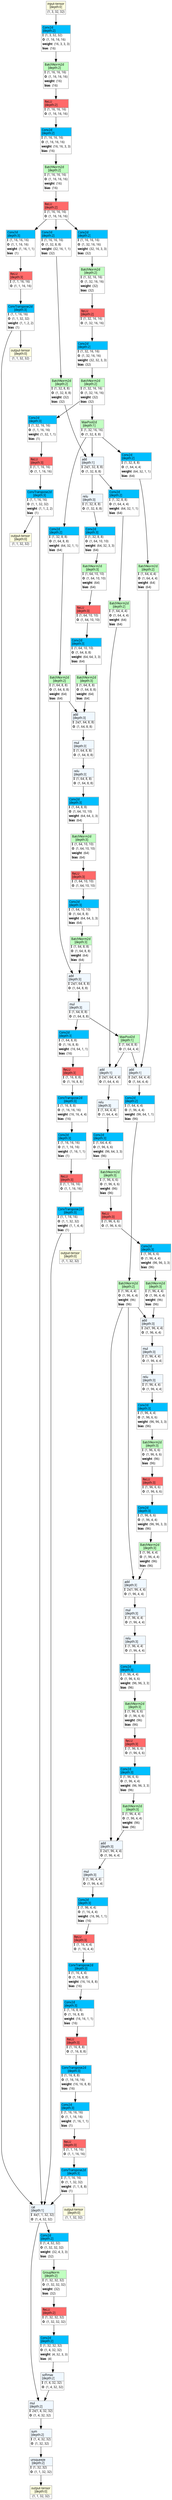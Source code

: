 strict digraph LDC {
	graph [ordering=in rankdir=TB size="64.5,64.5"]
	node [align=left color="#909090" fillcolor="#ffffff90" fontname="Linux libertine" fontsize=10 height=0.2 margin=0 ranksep=0.1 shape=plaintext style=filled]
	edge [fontsize=10]
	0 [label=<
                    <TABLE BORDER="1" CELLBORDER="0"
                    CELLSPACING="0" CELLPADDING="2">
                        <TR>
                            <TD BGCOLOR="lightyellow" ALIGN="LEFT"
                            BORDER="1" SIDES="B"
                            >input-tensor<BR ALIGN="LEFT"/>[depth:0]</TD>
                        </TR>
                        <TR>
                            <TD>(1, 3, 32, 32)</TD>
                        </TR>
                        
                    </TABLE>>]
	1 [label=<
                    <TABLE BORDER="1" CELLBORDER="0"
                    CELLSPACING="0" CELLPADDING="2">
                        <TR>
                            <TD BGCOLOR="deepskyblue1" ALIGN="LEFT"
                            BORDER="1" SIDES="B"
                            >Conv2d<BR ALIGN="LEFT"/>[depth:2]</TD>
                        </TR>
                        <TR>
                            <TD ALIGN="LEFT"><B>I</B> (1, 3, 32, 32)</TD>
                        </TR>
                        <TR>
                            <TD ALIGN="LEFT"><B>O</B> (1, 16, 16, 16)</TD>
                        </TR>
                                        <TR>
                    <TD ALIGN="LEFT"><B>weight</B> (16, 3, 3, 3)</TD>
                </TR>
                <TR>
                    <TD ALIGN="LEFT"><B>bias</B> (16)</TD>
                </TR>
                    </TABLE>>]
	2 [label=<
                    <TABLE BORDER="1" CELLBORDER="0"
                    CELLSPACING="0" CELLPADDING="2">
                        <TR>
                            <TD BGCOLOR="darkseagreen1" ALIGN="LEFT"
                            BORDER="1" SIDES="B"
                            >BatchNorm2d<BR ALIGN="LEFT"/>[depth:2]</TD>
                        </TR>
                        <TR>
                            <TD ALIGN="LEFT"><B>I</B> (1, 16, 16, 16)</TD>
                        </TR>
                        <TR>
                            <TD ALIGN="LEFT"><B>O</B> (1, 16, 16, 16)</TD>
                        </TR>
                                        <TR>
                    <TD ALIGN="LEFT"><B>weight</B> (16)</TD>
                </TR>
                <TR>
                    <TD ALIGN="LEFT"><B>bias</B> (16)</TD>
                </TR>
                    </TABLE>>]
	3 [label=<
                    <TABLE BORDER="1" CELLBORDER="0"
                    CELLSPACING="0" CELLPADDING="2">
                        <TR>
                            <TD BGCOLOR="indianred1" ALIGN="LEFT"
                            BORDER="1" SIDES="B"
                            >ReLU<BR ALIGN="LEFT"/>[depth:2]</TD>
                        </TR>
                        <TR>
                            <TD ALIGN="LEFT"><B>I</B> (1, 16, 16, 16)</TD>
                        </TR>
                        <TR>
                            <TD ALIGN="LEFT"><B>O</B> (1, 16, 16, 16)</TD>
                        </TR>
                        
                    </TABLE>>]
	4 [label=<
                    <TABLE BORDER="1" CELLBORDER="0"
                    CELLSPACING="0" CELLPADDING="2">
                        <TR>
                            <TD BGCOLOR="deepskyblue1" ALIGN="LEFT"
                            BORDER="1" SIDES="B"
                            >Conv2d<BR ALIGN="LEFT"/>[depth:2]</TD>
                        </TR>
                        <TR>
                            <TD ALIGN="LEFT"><B>I</B> (1, 16, 16, 16)</TD>
                        </TR>
                        <TR>
                            <TD ALIGN="LEFT"><B>O</B> (1, 16, 16, 16)</TD>
                        </TR>
                                        <TR>
                    <TD ALIGN="LEFT"><B>weight</B> (16, 16, 3, 3)</TD>
                </TR>
                <TR>
                    <TD ALIGN="LEFT"><B>bias</B> (16)</TD>
                </TR>
                    </TABLE>>]
	5 [label=<
                    <TABLE BORDER="1" CELLBORDER="0"
                    CELLSPACING="0" CELLPADDING="2">
                        <TR>
                            <TD BGCOLOR="darkseagreen1" ALIGN="LEFT"
                            BORDER="1" SIDES="B"
                            >BatchNorm2d<BR ALIGN="LEFT"/>[depth:2]</TD>
                        </TR>
                        <TR>
                            <TD ALIGN="LEFT"><B>I</B> (1, 16, 16, 16)</TD>
                        </TR>
                        <TR>
                            <TD ALIGN="LEFT"><B>O</B> (1, 16, 16, 16)</TD>
                        </TR>
                                        <TR>
                    <TD ALIGN="LEFT"><B>weight</B> (16)</TD>
                </TR>
                <TR>
                    <TD ALIGN="LEFT"><B>bias</B> (16)</TD>
                </TR>
                    </TABLE>>]
	6 [label=<
                    <TABLE BORDER="1" CELLBORDER="0"
                    CELLSPACING="0" CELLPADDING="2">
                        <TR>
                            <TD BGCOLOR="indianred1" ALIGN="LEFT"
                            BORDER="1" SIDES="B"
                            >ReLU<BR ALIGN="LEFT"/>[depth:2]</TD>
                        </TR>
                        <TR>
                            <TD ALIGN="LEFT"><B>I</B> (1, 16, 16, 16)</TD>
                        </TR>
                        <TR>
                            <TD ALIGN="LEFT"><B>O</B> (1, 16, 16, 16)</TD>
                        </TR>
                        
                    </TABLE>>]
	7 [label=<
                    <TABLE BORDER="1" CELLBORDER="0"
                    CELLSPACING="0" CELLPADDING="2">
                        <TR>
                            <TD BGCOLOR="deepskyblue1" ALIGN="LEFT"
                            BORDER="1" SIDES="B"
                            >Conv2d<BR ALIGN="LEFT"/>[depth:2]</TD>
                        </TR>
                        <TR>
                            <TD ALIGN="LEFT"><B>I</B> (1, 16, 16, 16)</TD>
                        </TR>
                        <TR>
                            <TD ALIGN="LEFT"><B>O</B> (1, 32, 8, 8)</TD>
                        </TR>
                                        <TR>
                    <TD ALIGN="LEFT"><B>weight</B> (32, 16, 1, 1)</TD>
                </TR>
                <TR>
                    <TD ALIGN="LEFT"><B>bias</B> (32)</TD>
                </TR>
                    </TABLE>>]
	8 [label=<
                    <TABLE BORDER="1" CELLBORDER="0"
                    CELLSPACING="0" CELLPADDING="2">
                        <TR>
                            <TD BGCOLOR="darkseagreen1" ALIGN="LEFT"
                            BORDER="1" SIDES="B"
                            >BatchNorm2d<BR ALIGN="LEFT"/>[depth:2]</TD>
                        </TR>
                        <TR>
                            <TD ALIGN="LEFT"><B>I</B> (1, 32, 8, 8)</TD>
                        </TR>
                        <TR>
                            <TD ALIGN="LEFT"><B>O</B> (1, 32, 8, 8)</TD>
                        </TR>
                                        <TR>
                    <TD ALIGN="LEFT"><B>weight</B> (32)</TD>
                </TR>
                <TR>
                    <TD ALIGN="LEFT"><B>bias</B> (32)</TD>
                </TR>
                    </TABLE>>]
	9 [label=<
                    <TABLE BORDER="1" CELLBORDER="0"
                    CELLSPACING="0" CELLPADDING="2">
                        <TR>
                            <TD BGCOLOR="deepskyblue1" ALIGN="LEFT"
                            BORDER="1" SIDES="B"
                            >Conv2d<BR ALIGN="LEFT"/>[depth:2]</TD>
                        </TR>
                        <TR>
                            <TD ALIGN="LEFT"><B>I</B> (1, 16, 16, 16)</TD>
                        </TR>
                        <TR>
                            <TD ALIGN="LEFT"><B>O</B> (1, 32, 16, 16)</TD>
                        </TR>
                                        <TR>
                    <TD ALIGN="LEFT"><B>weight</B> (32, 16, 3, 3)</TD>
                </TR>
                <TR>
                    <TD ALIGN="LEFT"><B>bias</B> (32)</TD>
                </TR>
                    </TABLE>>]
	10 [label=<
                    <TABLE BORDER="1" CELLBORDER="0"
                    CELLSPACING="0" CELLPADDING="2">
                        <TR>
                            <TD BGCOLOR="darkseagreen1" ALIGN="LEFT"
                            BORDER="1" SIDES="B"
                            >BatchNorm2d<BR ALIGN="LEFT"/>[depth:2]</TD>
                        </TR>
                        <TR>
                            <TD ALIGN="LEFT"><B>I</B> (1, 32, 16, 16)</TD>
                        </TR>
                        <TR>
                            <TD ALIGN="LEFT"><B>O</B> (1, 32, 16, 16)</TD>
                        </TR>
                                        <TR>
                    <TD ALIGN="LEFT"><B>weight</B> (32)</TD>
                </TR>
                <TR>
                    <TD ALIGN="LEFT"><B>bias</B> (32)</TD>
                </TR>
                    </TABLE>>]
	11 [label=<
                    <TABLE BORDER="1" CELLBORDER="0"
                    CELLSPACING="0" CELLPADDING="2">
                        <TR>
                            <TD BGCOLOR="indianred1" ALIGN="LEFT"
                            BORDER="1" SIDES="B"
                            >ReLU<BR ALIGN="LEFT"/>[depth:2]</TD>
                        </TR>
                        <TR>
                            <TD ALIGN="LEFT"><B>I</B> (1, 32, 16, 16)</TD>
                        </TR>
                        <TR>
                            <TD ALIGN="LEFT"><B>O</B> (1, 32, 16, 16)</TD>
                        </TR>
                        
                    </TABLE>>]
	12 [label=<
                    <TABLE BORDER="1" CELLBORDER="0"
                    CELLSPACING="0" CELLPADDING="2">
                        <TR>
                            <TD BGCOLOR="deepskyblue1" ALIGN="LEFT"
                            BORDER="1" SIDES="B"
                            >Conv2d<BR ALIGN="LEFT"/>[depth:2]</TD>
                        </TR>
                        <TR>
                            <TD ALIGN="LEFT"><B>I</B> (1, 32, 16, 16)</TD>
                        </TR>
                        <TR>
                            <TD ALIGN="LEFT"><B>O</B> (1, 32, 16, 16)</TD>
                        </TR>
                                        <TR>
                    <TD ALIGN="LEFT"><B>weight</B> (32, 32, 3, 3)</TD>
                </TR>
                <TR>
                    <TD ALIGN="LEFT"><B>bias</B> (32)</TD>
                </TR>
                    </TABLE>>]
	13 [label=<
                    <TABLE BORDER="1" CELLBORDER="0"
                    CELLSPACING="0" CELLPADDING="2">
                        <TR>
                            <TD BGCOLOR="darkseagreen1" ALIGN="LEFT"
                            BORDER="1" SIDES="B"
                            >BatchNorm2d<BR ALIGN="LEFT"/>[depth:2]</TD>
                        </TR>
                        <TR>
                            <TD ALIGN="LEFT"><B>I</B> (1, 32, 16, 16)</TD>
                        </TR>
                        <TR>
                            <TD ALIGN="LEFT"><B>O</B> (1, 32, 16, 16)</TD>
                        </TR>
                                        <TR>
                    <TD ALIGN="LEFT"><B>weight</B> (32)</TD>
                </TR>
                <TR>
                    <TD ALIGN="LEFT"><B>bias</B> (32)</TD>
                </TR>
                    </TABLE>>]
	14 [label=<
                    <TABLE BORDER="1" CELLBORDER="0"
                    CELLSPACING="0" CELLPADDING="2">
                        <TR>
                            <TD BGCOLOR="darkseagreen1" ALIGN="LEFT"
                            BORDER="1" SIDES="B"
                            >MaxPool2d<BR ALIGN="LEFT"/>[depth:1]</TD>
                        </TR>
                        <TR>
                            <TD ALIGN="LEFT"><B>I</B> (1, 32, 16, 16)</TD>
                        </TR>
                        <TR>
                            <TD ALIGN="LEFT"><B>O</B> (1, 32, 8, 8)</TD>
                        </TR>
                        
                    </TABLE>>]
	15 [label=<
                    <TABLE BORDER="1" CELLBORDER="0"
                    CELLSPACING="0" CELLPADDING="2">
                        <TR>
                            <TD BGCOLOR="aliceblue" ALIGN="LEFT"
                            BORDER="1" SIDES="B"
                            >add<BR ALIGN="LEFT"/>[depth:1]</TD>
                        </TR>
                        <TR>
                            <TD ALIGN="LEFT"><B>I</B> 2x(1, 32, 8, 8)</TD>
                        </TR>
                        <TR>
                            <TD ALIGN="LEFT"><B>O</B> (1, 32, 8, 8)</TD>
                        </TR>
                        
                    </TABLE>>]
	16 [label=<
                    <TABLE BORDER="1" CELLBORDER="0"
                    CELLSPACING="0" CELLPADDING="2">
                        <TR>
                            <TD BGCOLOR="deepskyblue1" ALIGN="LEFT"
                            BORDER="1" SIDES="B"
                            >Conv2d<BR ALIGN="LEFT"/>[depth:2]</TD>
                        </TR>
                        <TR>
                            <TD ALIGN="LEFT"><B>I</B> (1, 32, 8, 8)</TD>
                        </TR>
                        <TR>
                            <TD ALIGN="LEFT"><B>O</B> (1, 64, 4, 4)</TD>
                        </TR>
                                        <TR>
                    <TD ALIGN="LEFT"><B>weight</B> (64, 32, 1, 1)</TD>
                </TR>
                <TR>
                    <TD ALIGN="LEFT"><B>bias</B> (64)</TD>
                </TR>
                    </TABLE>>]
	17 [label=<
                    <TABLE BORDER="1" CELLBORDER="0"
                    CELLSPACING="0" CELLPADDING="2">
                        <TR>
                            <TD BGCOLOR="darkseagreen1" ALIGN="LEFT"
                            BORDER="1" SIDES="B"
                            >BatchNorm2d<BR ALIGN="LEFT"/>[depth:2]</TD>
                        </TR>
                        <TR>
                            <TD ALIGN="LEFT"><B>I</B> (1, 64, 4, 4)</TD>
                        </TR>
                        <TR>
                            <TD ALIGN="LEFT"><B>O</B> (1, 64, 4, 4)</TD>
                        </TR>
                                        <TR>
                    <TD ALIGN="LEFT"><B>weight</B> (64)</TD>
                </TR>
                <TR>
                    <TD ALIGN="LEFT"><B>bias</B> (64)</TD>
                </TR>
                    </TABLE>>]
	18 [label=<
                    <TABLE BORDER="1" CELLBORDER="0"
                    CELLSPACING="0" CELLPADDING="2">
                        <TR>
                            <TD BGCOLOR="deepskyblue1" ALIGN="LEFT"
                            BORDER="1" SIDES="B"
                            >Conv2d<BR ALIGN="LEFT"/>[depth:2]</TD>
                        </TR>
                        <TR>
                            <TD ALIGN="LEFT"><B>I</B> (1, 32, 8, 8)</TD>
                        </TR>
                        <TR>
                            <TD ALIGN="LEFT"><B>O</B> (1, 64, 8, 8)</TD>
                        </TR>
                                        <TR>
                    <TD ALIGN="LEFT"><B>weight</B> (64, 32, 1, 1)</TD>
                </TR>
                <TR>
                    <TD ALIGN="LEFT"><B>bias</B> (64)</TD>
                </TR>
                    </TABLE>>]
	19 [label=<
                    <TABLE BORDER="1" CELLBORDER="0"
                    CELLSPACING="0" CELLPADDING="2">
                        <TR>
                            <TD BGCOLOR="darkseagreen1" ALIGN="LEFT"
                            BORDER="1" SIDES="B"
                            >BatchNorm2d<BR ALIGN="LEFT"/>[depth:2]</TD>
                        </TR>
                        <TR>
                            <TD ALIGN="LEFT"><B>I</B> (1, 64, 8, 8)</TD>
                        </TR>
                        <TR>
                            <TD ALIGN="LEFT"><B>O</B> (1, 64, 8, 8)</TD>
                        </TR>
                                        <TR>
                    <TD ALIGN="LEFT"><B>weight</B> (64)</TD>
                </TR>
                <TR>
                    <TD ALIGN="LEFT"><B>bias</B> (64)</TD>
                </TR>
                    </TABLE>>]
	20 [label=<
                    <TABLE BORDER="1" CELLBORDER="0"
                    CELLSPACING="0" CELLPADDING="2">
                        <TR>
                            <TD BGCOLOR="aliceblue" ALIGN="LEFT"
                            BORDER="1" SIDES="B"
                            >relu<BR ALIGN="LEFT"/>[depth:3]</TD>
                        </TR>
                        <TR>
                            <TD ALIGN="LEFT"><B>I</B> (1, 32, 8, 8)</TD>
                        </TR>
                        <TR>
                            <TD ALIGN="LEFT"><B>O</B> (1, 32, 8, 8)</TD>
                        </TR>
                        
                    </TABLE>>]
	21 [label=<
                    <TABLE BORDER="1" CELLBORDER="0"
                    CELLSPACING="0" CELLPADDING="2">
                        <TR>
                            <TD BGCOLOR="deepskyblue1" ALIGN="LEFT"
                            BORDER="1" SIDES="B"
                            >Conv2d<BR ALIGN="LEFT"/>[depth:3]</TD>
                        </TR>
                        <TR>
                            <TD ALIGN="LEFT"><B>I</B> (1, 32, 8, 8)</TD>
                        </TR>
                        <TR>
                            <TD ALIGN="LEFT"><B>O</B> (1, 64, 10, 10)</TD>
                        </TR>
                                        <TR>
                    <TD ALIGN="LEFT"><B>weight</B> (64, 32, 3, 3)</TD>
                </TR>
                <TR>
                    <TD ALIGN="LEFT"><B>bias</B> (64)</TD>
                </TR>
                    </TABLE>>]
	22 [label=<
                    <TABLE BORDER="1" CELLBORDER="0"
                    CELLSPACING="0" CELLPADDING="2">
                        <TR>
                            <TD BGCOLOR="darkseagreen1" ALIGN="LEFT"
                            BORDER="1" SIDES="B"
                            >BatchNorm2d<BR ALIGN="LEFT"/>[depth:3]</TD>
                        </TR>
                        <TR>
                            <TD ALIGN="LEFT"><B>I</B> (1, 64, 10, 10)</TD>
                        </TR>
                        <TR>
                            <TD ALIGN="LEFT"><B>O</B> (1, 64, 10, 10)</TD>
                        </TR>
                                        <TR>
                    <TD ALIGN="LEFT"><B>weight</B> (64)</TD>
                </TR>
                <TR>
                    <TD ALIGN="LEFT"><B>bias</B> (64)</TD>
                </TR>
                    </TABLE>>]
	23 [label=<
                    <TABLE BORDER="1" CELLBORDER="0"
                    CELLSPACING="0" CELLPADDING="2">
                        <TR>
                            <TD BGCOLOR="indianred1" ALIGN="LEFT"
                            BORDER="1" SIDES="B"
                            >ReLU<BR ALIGN="LEFT"/>[depth:3]</TD>
                        </TR>
                        <TR>
                            <TD ALIGN="LEFT"><B>I</B> (1, 64, 10, 10)</TD>
                        </TR>
                        <TR>
                            <TD ALIGN="LEFT"><B>O</B> (1, 64, 10, 10)</TD>
                        </TR>
                        
                    </TABLE>>]
	24 [label=<
                    <TABLE BORDER="1" CELLBORDER="0"
                    CELLSPACING="0" CELLPADDING="2">
                        <TR>
                            <TD BGCOLOR="deepskyblue1" ALIGN="LEFT"
                            BORDER="1" SIDES="B"
                            >Conv2d<BR ALIGN="LEFT"/>[depth:3]</TD>
                        </TR>
                        <TR>
                            <TD ALIGN="LEFT"><B>I</B> (1, 64, 10, 10)</TD>
                        </TR>
                        <TR>
                            <TD ALIGN="LEFT"><B>O</B> (1, 64, 8, 8)</TD>
                        </TR>
                                        <TR>
                    <TD ALIGN="LEFT"><B>weight</B> (64, 64, 3, 3)</TD>
                </TR>
                <TR>
                    <TD ALIGN="LEFT"><B>bias</B> (64)</TD>
                </TR>
                    </TABLE>>]
	25 [label=<
                    <TABLE BORDER="1" CELLBORDER="0"
                    CELLSPACING="0" CELLPADDING="2">
                        <TR>
                            <TD BGCOLOR="darkseagreen1" ALIGN="LEFT"
                            BORDER="1" SIDES="B"
                            >BatchNorm2d<BR ALIGN="LEFT"/>[depth:3]</TD>
                        </TR>
                        <TR>
                            <TD ALIGN="LEFT"><B>I</B> (1, 64, 8, 8)</TD>
                        </TR>
                        <TR>
                            <TD ALIGN="LEFT"><B>O</B> (1, 64, 8, 8)</TD>
                        </TR>
                                        <TR>
                    <TD ALIGN="LEFT"><B>weight</B> (64)</TD>
                </TR>
                <TR>
                    <TD ALIGN="LEFT"><B>bias</B> (64)</TD>
                </TR>
                    </TABLE>>]
	26 [label=<
                    <TABLE BORDER="1" CELLBORDER="0"
                    CELLSPACING="0" CELLPADDING="2">
                        <TR>
                            <TD BGCOLOR="aliceblue" ALIGN="LEFT"
                            BORDER="1" SIDES="B"
                            >add<BR ALIGN="LEFT"/>[depth:3]</TD>
                        </TR>
                        <TR>
                            <TD ALIGN="LEFT"><B>I</B> 2x(1, 64, 8, 8)</TD>
                        </TR>
                        <TR>
                            <TD ALIGN="LEFT"><B>O</B> (1, 64, 8, 8)</TD>
                        </TR>
                        
                    </TABLE>>]
	27 [label=<
                    <TABLE BORDER="1" CELLBORDER="0"
                    CELLSPACING="0" CELLPADDING="2">
                        <TR>
                            <TD BGCOLOR="aliceblue" ALIGN="LEFT"
                            BORDER="1" SIDES="B"
                            >mul<BR ALIGN="LEFT"/>[depth:3]</TD>
                        </TR>
                        <TR>
                            <TD ALIGN="LEFT"><B>I</B> (1, 64, 8, 8)</TD>
                        </TR>
                        <TR>
                            <TD ALIGN="LEFT"><B>O</B> (1, 64, 8, 8)</TD>
                        </TR>
                        
                    </TABLE>>]
	28 [label=<
                    <TABLE BORDER="1" CELLBORDER="0"
                    CELLSPACING="0" CELLPADDING="2">
                        <TR>
                            <TD BGCOLOR="aliceblue" ALIGN="LEFT"
                            BORDER="1" SIDES="B"
                            >relu<BR ALIGN="LEFT"/>[depth:3]</TD>
                        </TR>
                        <TR>
                            <TD ALIGN="LEFT"><B>I</B> (1, 64, 8, 8)</TD>
                        </TR>
                        <TR>
                            <TD ALIGN="LEFT"><B>O</B> (1, 64, 8, 8)</TD>
                        </TR>
                        
                    </TABLE>>]
	29 [label=<
                    <TABLE BORDER="1" CELLBORDER="0"
                    CELLSPACING="0" CELLPADDING="2">
                        <TR>
                            <TD BGCOLOR="deepskyblue1" ALIGN="LEFT"
                            BORDER="1" SIDES="B"
                            >Conv2d<BR ALIGN="LEFT"/>[depth:3]</TD>
                        </TR>
                        <TR>
                            <TD ALIGN="LEFT"><B>I</B> (1, 64, 8, 8)</TD>
                        </TR>
                        <TR>
                            <TD ALIGN="LEFT"><B>O</B> (1, 64, 10, 10)</TD>
                        </TR>
                                        <TR>
                    <TD ALIGN="LEFT"><B>weight</B> (64, 64, 3, 3)</TD>
                </TR>
                <TR>
                    <TD ALIGN="LEFT"><B>bias</B> (64)</TD>
                </TR>
                    </TABLE>>]
	30 [label=<
                    <TABLE BORDER="1" CELLBORDER="0"
                    CELLSPACING="0" CELLPADDING="2">
                        <TR>
                            <TD BGCOLOR="darkseagreen1" ALIGN="LEFT"
                            BORDER="1" SIDES="B"
                            >BatchNorm2d<BR ALIGN="LEFT"/>[depth:3]</TD>
                        </TR>
                        <TR>
                            <TD ALIGN="LEFT"><B>I</B> (1, 64, 10, 10)</TD>
                        </TR>
                        <TR>
                            <TD ALIGN="LEFT"><B>O</B> (1, 64, 10, 10)</TD>
                        </TR>
                                        <TR>
                    <TD ALIGN="LEFT"><B>weight</B> (64)</TD>
                </TR>
                <TR>
                    <TD ALIGN="LEFT"><B>bias</B> (64)</TD>
                </TR>
                    </TABLE>>]
	31 [label=<
                    <TABLE BORDER="1" CELLBORDER="0"
                    CELLSPACING="0" CELLPADDING="2">
                        <TR>
                            <TD BGCOLOR="indianred1" ALIGN="LEFT"
                            BORDER="1" SIDES="B"
                            >ReLU<BR ALIGN="LEFT"/>[depth:3]</TD>
                        </TR>
                        <TR>
                            <TD ALIGN="LEFT"><B>I</B> (1, 64, 10, 10)</TD>
                        </TR>
                        <TR>
                            <TD ALIGN="LEFT"><B>O</B> (1, 64, 10, 10)</TD>
                        </TR>
                        
                    </TABLE>>]
	32 [label=<
                    <TABLE BORDER="1" CELLBORDER="0"
                    CELLSPACING="0" CELLPADDING="2">
                        <TR>
                            <TD BGCOLOR="deepskyblue1" ALIGN="LEFT"
                            BORDER="1" SIDES="B"
                            >Conv2d<BR ALIGN="LEFT"/>[depth:3]</TD>
                        </TR>
                        <TR>
                            <TD ALIGN="LEFT"><B>I</B> (1, 64, 10, 10)</TD>
                        </TR>
                        <TR>
                            <TD ALIGN="LEFT"><B>O</B> (1, 64, 8, 8)</TD>
                        </TR>
                                        <TR>
                    <TD ALIGN="LEFT"><B>weight</B> (64, 64, 3, 3)</TD>
                </TR>
                <TR>
                    <TD ALIGN="LEFT"><B>bias</B> (64)</TD>
                </TR>
                    </TABLE>>]
	33 [label=<
                    <TABLE BORDER="1" CELLBORDER="0"
                    CELLSPACING="0" CELLPADDING="2">
                        <TR>
                            <TD BGCOLOR="darkseagreen1" ALIGN="LEFT"
                            BORDER="1" SIDES="B"
                            >BatchNorm2d<BR ALIGN="LEFT"/>[depth:3]</TD>
                        </TR>
                        <TR>
                            <TD ALIGN="LEFT"><B>I</B> (1, 64, 8, 8)</TD>
                        </TR>
                        <TR>
                            <TD ALIGN="LEFT"><B>O</B> (1, 64, 8, 8)</TD>
                        </TR>
                                        <TR>
                    <TD ALIGN="LEFT"><B>weight</B> (64)</TD>
                </TR>
                <TR>
                    <TD ALIGN="LEFT"><B>bias</B> (64)</TD>
                </TR>
                    </TABLE>>]
	34 [label=<
                    <TABLE BORDER="1" CELLBORDER="0"
                    CELLSPACING="0" CELLPADDING="2">
                        <TR>
                            <TD BGCOLOR="aliceblue" ALIGN="LEFT"
                            BORDER="1" SIDES="B"
                            >add<BR ALIGN="LEFT"/>[depth:3]</TD>
                        </TR>
                        <TR>
                            <TD ALIGN="LEFT"><B>I</B> 2x(1, 64, 8, 8)</TD>
                        </TR>
                        <TR>
                            <TD ALIGN="LEFT"><B>O</B> (1, 64, 8, 8)</TD>
                        </TR>
                        
                    </TABLE>>]
	35 [label=<
                    <TABLE BORDER="1" CELLBORDER="0"
                    CELLSPACING="0" CELLPADDING="2">
                        <TR>
                            <TD BGCOLOR="aliceblue" ALIGN="LEFT"
                            BORDER="1" SIDES="B"
                            >mul<BR ALIGN="LEFT"/>[depth:3]</TD>
                        </TR>
                        <TR>
                            <TD ALIGN="LEFT"><B>I</B> (1, 64, 8, 8)</TD>
                        </TR>
                        <TR>
                            <TD ALIGN="LEFT"><B>O</B> (1, 64, 8, 8)</TD>
                        </TR>
                        
                    </TABLE>>]
	36 [label=<
                    <TABLE BORDER="1" CELLBORDER="0"
                    CELLSPACING="0" CELLPADDING="2">
                        <TR>
                            <TD BGCOLOR="darkseagreen1" ALIGN="LEFT"
                            BORDER="1" SIDES="B"
                            >MaxPool2d<BR ALIGN="LEFT"/>[depth:1]</TD>
                        </TR>
                        <TR>
                            <TD ALIGN="LEFT"><B>I</B> (1, 64, 8, 8)</TD>
                        </TR>
                        <TR>
                            <TD ALIGN="LEFT"><B>O</B> (1, 64, 4, 4)</TD>
                        </TR>
                        
                    </TABLE>>]
	37 [label=<
                    <TABLE BORDER="1" CELLBORDER="0"
                    CELLSPACING="0" CELLPADDING="2">
                        <TR>
                            <TD BGCOLOR="aliceblue" ALIGN="LEFT"
                            BORDER="1" SIDES="B"
                            >add<BR ALIGN="LEFT"/>[depth:1]</TD>
                        </TR>
                        <TR>
                            <TD ALIGN="LEFT"><B>I</B> 2x(1, 64, 4, 4)</TD>
                        </TR>
                        <TR>
                            <TD ALIGN="LEFT"><B>O</B> (1, 64, 4, 4)</TD>
                        </TR>
                        
                    </TABLE>>]
	38 [label=<
                    <TABLE BORDER="1" CELLBORDER="0"
                    CELLSPACING="0" CELLPADDING="2">
                        <TR>
                            <TD BGCOLOR="deepskyblue1" ALIGN="LEFT"
                            BORDER="1" SIDES="B"
                            >Conv2d<BR ALIGN="LEFT"/>[depth:2]</TD>
                        </TR>
                        <TR>
                            <TD ALIGN="LEFT"><B>I</B> (1, 32, 8, 8)</TD>
                        </TR>
                        <TR>
                            <TD ALIGN="LEFT"><B>O</B> (1, 64, 4, 4)</TD>
                        </TR>
                                        <TR>
                    <TD ALIGN="LEFT"><B>weight</B> (64, 32, 1, 1)</TD>
                </TR>
                <TR>
                    <TD ALIGN="LEFT"><B>bias</B> (64)</TD>
                </TR>
                    </TABLE>>]
	39 [label=<
                    <TABLE BORDER="1" CELLBORDER="0"
                    CELLSPACING="0" CELLPADDING="2">
                        <TR>
                            <TD BGCOLOR="darkseagreen1" ALIGN="LEFT"
                            BORDER="1" SIDES="B"
                            >BatchNorm2d<BR ALIGN="LEFT"/>[depth:2]</TD>
                        </TR>
                        <TR>
                            <TD ALIGN="LEFT"><B>I</B> (1, 64, 4, 4)</TD>
                        </TR>
                        <TR>
                            <TD ALIGN="LEFT"><B>O</B> (1, 64, 4, 4)</TD>
                        </TR>
                                        <TR>
                    <TD ALIGN="LEFT"><B>weight</B> (64)</TD>
                </TR>
                <TR>
                    <TD ALIGN="LEFT"><B>bias</B> (64)</TD>
                </TR>
                    </TABLE>>]
	40 [label=<
                    <TABLE BORDER="1" CELLBORDER="0"
                    CELLSPACING="0" CELLPADDING="2">
                        <TR>
                            <TD BGCOLOR="aliceblue" ALIGN="LEFT"
                            BORDER="1" SIDES="B"
                            >add<BR ALIGN="LEFT"/>[depth:1]</TD>
                        </TR>
                        <TR>
                            <TD ALIGN="LEFT"><B>I</B> 2x(1, 64, 4, 4)</TD>
                        </TR>
                        <TR>
                            <TD ALIGN="LEFT"><B>O</B> (1, 64, 4, 4)</TD>
                        </TR>
                        
                    </TABLE>>]
	41 [label=<
                    <TABLE BORDER="1" CELLBORDER="0"
                    CELLSPACING="0" CELLPADDING="2">
                        <TR>
                            <TD BGCOLOR="deepskyblue1" ALIGN="LEFT"
                            BORDER="1" SIDES="B"
                            >Conv2d<BR ALIGN="LEFT"/>[depth:2]</TD>
                        </TR>
                        <TR>
                            <TD ALIGN="LEFT"><B>I</B> (1, 64, 4, 4)</TD>
                        </TR>
                        <TR>
                            <TD ALIGN="LEFT"><B>O</B> (1, 96, 4, 4)</TD>
                        </TR>
                                        <TR>
                    <TD ALIGN="LEFT"><B>weight</B> (96, 64, 1, 1)</TD>
                </TR>
                <TR>
                    <TD ALIGN="LEFT"><B>bias</B> (96)</TD>
                </TR>
                    </TABLE>>]
	42 [label=<
                    <TABLE BORDER="1" CELLBORDER="0"
                    CELLSPACING="0" CELLPADDING="2">
                        <TR>
                            <TD BGCOLOR="darkseagreen1" ALIGN="LEFT"
                            BORDER="1" SIDES="B"
                            >BatchNorm2d<BR ALIGN="LEFT"/>[depth:2]</TD>
                        </TR>
                        <TR>
                            <TD ALIGN="LEFT"><B>I</B> (1, 96, 4, 4)</TD>
                        </TR>
                        <TR>
                            <TD ALIGN="LEFT"><B>O</B> (1, 96, 4, 4)</TD>
                        </TR>
                                        <TR>
                    <TD ALIGN="LEFT"><B>weight</B> (96)</TD>
                </TR>
                <TR>
                    <TD ALIGN="LEFT"><B>bias</B> (96)</TD>
                </TR>
                    </TABLE>>]
	43 [label=<
                    <TABLE BORDER="1" CELLBORDER="0"
                    CELLSPACING="0" CELLPADDING="2">
                        <TR>
                            <TD BGCOLOR="aliceblue" ALIGN="LEFT"
                            BORDER="1" SIDES="B"
                            >relu<BR ALIGN="LEFT"/>[depth:3]</TD>
                        </TR>
                        <TR>
                            <TD ALIGN="LEFT"><B>I</B> (1, 64, 4, 4)</TD>
                        </TR>
                        <TR>
                            <TD ALIGN="LEFT"><B>O</B> (1, 64, 4, 4)</TD>
                        </TR>
                        
                    </TABLE>>]
	44 [label=<
                    <TABLE BORDER="1" CELLBORDER="0"
                    CELLSPACING="0" CELLPADDING="2">
                        <TR>
                            <TD BGCOLOR="deepskyblue1" ALIGN="LEFT"
                            BORDER="1" SIDES="B"
                            >Conv2d<BR ALIGN="LEFT"/>[depth:3]</TD>
                        </TR>
                        <TR>
                            <TD ALIGN="LEFT"><B>I</B> (1, 64, 4, 4)</TD>
                        </TR>
                        <TR>
                            <TD ALIGN="LEFT"><B>O</B> (1, 96, 6, 6)</TD>
                        </TR>
                                        <TR>
                    <TD ALIGN="LEFT"><B>weight</B> (96, 64, 3, 3)</TD>
                </TR>
                <TR>
                    <TD ALIGN="LEFT"><B>bias</B> (96)</TD>
                </TR>
                    </TABLE>>]
	45 [label=<
                    <TABLE BORDER="1" CELLBORDER="0"
                    CELLSPACING="0" CELLPADDING="2">
                        <TR>
                            <TD BGCOLOR="darkseagreen1" ALIGN="LEFT"
                            BORDER="1" SIDES="B"
                            >BatchNorm2d<BR ALIGN="LEFT"/>[depth:3]</TD>
                        </TR>
                        <TR>
                            <TD ALIGN="LEFT"><B>I</B> (1, 96, 6, 6)</TD>
                        </TR>
                        <TR>
                            <TD ALIGN="LEFT"><B>O</B> (1, 96, 6, 6)</TD>
                        </TR>
                                        <TR>
                    <TD ALIGN="LEFT"><B>weight</B> (96)</TD>
                </TR>
                <TR>
                    <TD ALIGN="LEFT"><B>bias</B> (96)</TD>
                </TR>
                    </TABLE>>]
	46 [label=<
                    <TABLE BORDER="1" CELLBORDER="0"
                    CELLSPACING="0" CELLPADDING="2">
                        <TR>
                            <TD BGCOLOR="indianred1" ALIGN="LEFT"
                            BORDER="1" SIDES="B"
                            >ReLU<BR ALIGN="LEFT"/>[depth:3]</TD>
                        </TR>
                        <TR>
                            <TD ALIGN="LEFT"><B>I</B> (1, 96, 6, 6)</TD>
                        </TR>
                        <TR>
                            <TD ALIGN="LEFT"><B>O</B> (1, 96, 6, 6)</TD>
                        </TR>
                        
                    </TABLE>>]
	47 [label=<
                    <TABLE BORDER="1" CELLBORDER="0"
                    CELLSPACING="0" CELLPADDING="2">
                        <TR>
                            <TD BGCOLOR="deepskyblue1" ALIGN="LEFT"
                            BORDER="1" SIDES="B"
                            >Conv2d<BR ALIGN="LEFT"/>[depth:3]</TD>
                        </TR>
                        <TR>
                            <TD ALIGN="LEFT"><B>I</B> (1, 96, 6, 6)</TD>
                        </TR>
                        <TR>
                            <TD ALIGN="LEFT"><B>O</B> (1, 96, 4, 4)</TD>
                        </TR>
                                        <TR>
                    <TD ALIGN="LEFT"><B>weight</B> (96, 96, 3, 3)</TD>
                </TR>
                <TR>
                    <TD ALIGN="LEFT"><B>bias</B> (96)</TD>
                </TR>
                    </TABLE>>]
	48 [label=<
                    <TABLE BORDER="1" CELLBORDER="0"
                    CELLSPACING="0" CELLPADDING="2">
                        <TR>
                            <TD BGCOLOR="darkseagreen1" ALIGN="LEFT"
                            BORDER="1" SIDES="B"
                            >BatchNorm2d<BR ALIGN="LEFT"/>[depth:3]</TD>
                        </TR>
                        <TR>
                            <TD ALIGN="LEFT"><B>I</B> (1, 96, 4, 4)</TD>
                        </TR>
                        <TR>
                            <TD ALIGN="LEFT"><B>O</B> (1, 96, 4, 4)</TD>
                        </TR>
                                        <TR>
                    <TD ALIGN="LEFT"><B>weight</B> (96)</TD>
                </TR>
                <TR>
                    <TD ALIGN="LEFT"><B>bias</B> (96)</TD>
                </TR>
                    </TABLE>>]
	49 [label=<
                    <TABLE BORDER="1" CELLBORDER="0"
                    CELLSPACING="0" CELLPADDING="2">
                        <TR>
                            <TD BGCOLOR="aliceblue" ALIGN="LEFT"
                            BORDER="1" SIDES="B"
                            >add<BR ALIGN="LEFT"/>[depth:3]</TD>
                        </TR>
                        <TR>
                            <TD ALIGN="LEFT"><B>I</B> 2x(1, 96, 4, 4)</TD>
                        </TR>
                        <TR>
                            <TD ALIGN="LEFT"><B>O</B> (1, 96, 4, 4)</TD>
                        </TR>
                        
                    </TABLE>>]
	50 [label=<
                    <TABLE BORDER="1" CELLBORDER="0"
                    CELLSPACING="0" CELLPADDING="2">
                        <TR>
                            <TD BGCOLOR="aliceblue" ALIGN="LEFT"
                            BORDER="1" SIDES="B"
                            >mul<BR ALIGN="LEFT"/>[depth:3]</TD>
                        </TR>
                        <TR>
                            <TD ALIGN="LEFT"><B>I</B> (1, 96, 4, 4)</TD>
                        </TR>
                        <TR>
                            <TD ALIGN="LEFT"><B>O</B> (1, 96, 4, 4)</TD>
                        </TR>
                        
                    </TABLE>>]
	51 [label=<
                    <TABLE BORDER="1" CELLBORDER="0"
                    CELLSPACING="0" CELLPADDING="2">
                        <TR>
                            <TD BGCOLOR="aliceblue" ALIGN="LEFT"
                            BORDER="1" SIDES="B"
                            >relu<BR ALIGN="LEFT"/>[depth:3]</TD>
                        </TR>
                        <TR>
                            <TD ALIGN="LEFT"><B>I</B> (1, 96, 4, 4)</TD>
                        </TR>
                        <TR>
                            <TD ALIGN="LEFT"><B>O</B> (1, 96, 4, 4)</TD>
                        </TR>
                        
                    </TABLE>>]
	52 [label=<
                    <TABLE BORDER="1" CELLBORDER="0"
                    CELLSPACING="0" CELLPADDING="2">
                        <TR>
                            <TD BGCOLOR="deepskyblue1" ALIGN="LEFT"
                            BORDER="1" SIDES="B"
                            >Conv2d<BR ALIGN="LEFT"/>[depth:3]</TD>
                        </TR>
                        <TR>
                            <TD ALIGN="LEFT"><B>I</B> (1, 96, 4, 4)</TD>
                        </TR>
                        <TR>
                            <TD ALIGN="LEFT"><B>O</B> (1, 96, 6, 6)</TD>
                        </TR>
                                        <TR>
                    <TD ALIGN="LEFT"><B>weight</B> (96, 96, 3, 3)</TD>
                </TR>
                <TR>
                    <TD ALIGN="LEFT"><B>bias</B> (96)</TD>
                </TR>
                    </TABLE>>]
	53 [label=<
                    <TABLE BORDER="1" CELLBORDER="0"
                    CELLSPACING="0" CELLPADDING="2">
                        <TR>
                            <TD BGCOLOR="darkseagreen1" ALIGN="LEFT"
                            BORDER="1" SIDES="B"
                            >BatchNorm2d<BR ALIGN="LEFT"/>[depth:3]</TD>
                        </TR>
                        <TR>
                            <TD ALIGN="LEFT"><B>I</B> (1, 96, 6, 6)</TD>
                        </TR>
                        <TR>
                            <TD ALIGN="LEFT"><B>O</B> (1, 96, 6, 6)</TD>
                        </TR>
                                        <TR>
                    <TD ALIGN="LEFT"><B>weight</B> (96)</TD>
                </TR>
                <TR>
                    <TD ALIGN="LEFT"><B>bias</B> (96)</TD>
                </TR>
                    </TABLE>>]
	54 [label=<
                    <TABLE BORDER="1" CELLBORDER="0"
                    CELLSPACING="0" CELLPADDING="2">
                        <TR>
                            <TD BGCOLOR="indianred1" ALIGN="LEFT"
                            BORDER="1" SIDES="B"
                            >ReLU<BR ALIGN="LEFT"/>[depth:3]</TD>
                        </TR>
                        <TR>
                            <TD ALIGN="LEFT"><B>I</B> (1, 96, 6, 6)</TD>
                        </TR>
                        <TR>
                            <TD ALIGN="LEFT"><B>O</B> (1, 96, 6, 6)</TD>
                        </TR>
                        
                    </TABLE>>]
	55 [label=<
                    <TABLE BORDER="1" CELLBORDER="0"
                    CELLSPACING="0" CELLPADDING="2">
                        <TR>
                            <TD BGCOLOR="deepskyblue1" ALIGN="LEFT"
                            BORDER="1" SIDES="B"
                            >Conv2d<BR ALIGN="LEFT"/>[depth:3]</TD>
                        </TR>
                        <TR>
                            <TD ALIGN="LEFT"><B>I</B> (1, 96, 6, 6)</TD>
                        </TR>
                        <TR>
                            <TD ALIGN="LEFT"><B>O</B> (1, 96, 4, 4)</TD>
                        </TR>
                                        <TR>
                    <TD ALIGN="LEFT"><B>weight</B> (96, 96, 3, 3)</TD>
                </TR>
                <TR>
                    <TD ALIGN="LEFT"><B>bias</B> (96)</TD>
                </TR>
                    </TABLE>>]
	56 [label=<
                    <TABLE BORDER="1" CELLBORDER="0"
                    CELLSPACING="0" CELLPADDING="2">
                        <TR>
                            <TD BGCOLOR="darkseagreen1" ALIGN="LEFT"
                            BORDER="1" SIDES="B"
                            >BatchNorm2d<BR ALIGN="LEFT"/>[depth:3]</TD>
                        </TR>
                        <TR>
                            <TD ALIGN="LEFT"><B>I</B> (1, 96, 4, 4)</TD>
                        </TR>
                        <TR>
                            <TD ALIGN="LEFT"><B>O</B> (1, 96, 4, 4)</TD>
                        </TR>
                                        <TR>
                    <TD ALIGN="LEFT"><B>weight</B> (96)</TD>
                </TR>
                <TR>
                    <TD ALIGN="LEFT"><B>bias</B> (96)</TD>
                </TR>
                    </TABLE>>]
	57 [label=<
                    <TABLE BORDER="1" CELLBORDER="0"
                    CELLSPACING="0" CELLPADDING="2">
                        <TR>
                            <TD BGCOLOR="aliceblue" ALIGN="LEFT"
                            BORDER="1" SIDES="B"
                            >add<BR ALIGN="LEFT"/>[depth:3]</TD>
                        </TR>
                        <TR>
                            <TD ALIGN="LEFT"><B>I</B> 2x(1, 96, 4, 4)</TD>
                        </TR>
                        <TR>
                            <TD ALIGN="LEFT"><B>O</B> (1, 96, 4, 4)</TD>
                        </TR>
                        
                    </TABLE>>]
	58 [label=<
                    <TABLE BORDER="1" CELLBORDER="0"
                    CELLSPACING="0" CELLPADDING="2">
                        <TR>
                            <TD BGCOLOR="aliceblue" ALIGN="LEFT"
                            BORDER="1" SIDES="B"
                            >mul<BR ALIGN="LEFT"/>[depth:3]</TD>
                        </TR>
                        <TR>
                            <TD ALIGN="LEFT"><B>I</B> (1, 96, 4, 4)</TD>
                        </TR>
                        <TR>
                            <TD ALIGN="LEFT"><B>O</B> (1, 96, 4, 4)</TD>
                        </TR>
                        
                    </TABLE>>]
	59 [label=<
                    <TABLE BORDER="1" CELLBORDER="0"
                    CELLSPACING="0" CELLPADDING="2">
                        <TR>
                            <TD BGCOLOR="aliceblue" ALIGN="LEFT"
                            BORDER="1" SIDES="B"
                            >relu<BR ALIGN="LEFT"/>[depth:3]</TD>
                        </TR>
                        <TR>
                            <TD ALIGN="LEFT"><B>I</B> (1, 96, 4, 4)</TD>
                        </TR>
                        <TR>
                            <TD ALIGN="LEFT"><B>O</B> (1, 96, 4, 4)</TD>
                        </TR>
                        
                    </TABLE>>]
	60 [label=<
                    <TABLE BORDER="1" CELLBORDER="0"
                    CELLSPACING="0" CELLPADDING="2">
                        <TR>
                            <TD BGCOLOR="deepskyblue1" ALIGN="LEFT"
                            BORDER="1" SIDES="B"
                            >Conv2d<BR ALIGN="LEFT"/>[depth:3]</TD>
                        </TR>
                        <TR>
                            <TD ALIGN="LEFT"><B>I</B> (1, 96, 4, 4)</TD>
                        </TR>
                        <TR>
                            <TD ALIGN="LEFT"><B>O</B> (1, 96, 6, 6)</TD>
                        </TR>
                                        <TR>
                    <TD ALIGN="LEFT"><B>weight</B> (96, 96, 3, 3)</TD>
                </TR>
                <TR>
                    <TD ALIGN="LEFT"><B>bias</B> (96)</TD>
                </TR>
                    </TABLE>>]
	61 [label=<
                    <TABLE BORDER="1" CELLBORDER="0"
                    CELLSPACING="0" CELLPADDING="2">
                        <TR>
                            <TD BGCOLOR="darkseagreen1" ALIGN="LEFT"
                            BORDER="1" SIDES="B"
                            >BatchNorm2d<BR ALIGN="LEFT"/>[depth:3]</TD>
                        </TR>
                        <TR>
                            <TD ALIGN="LEFT"><B>I</B> (1, 96, 6, 6)</TD>
                        </TR>
                        <TR>
                            <TD ALIGN="LEFT"><B>O</B> (1, 96, 6, 6)</TD>
                        </TR>
                                        <TR>
                    <TD ALIGN="LEFT"><B>weight</B> (96)</TD>
                </TR>
                <TR>
                    <TD ALIGN="LEFT"><B>bias</B> (96)</TD>
                </TR>
                    </TABLE>>]
	62 [label=<
                    <TABLE BORDER="1" CELLBORDER="0"
                    CELLSPACING="0" CELLPADDING="2">
                        <TR>
                            <TD BGCOLOR="indianred1" ALIGN="LEFT"
                            BORDER="1" SIDES="B"
                            >ReLU<BR ALIGN="LEFT"/>[depth:3]</TD>
                        </TR>
                        <TR>
                            <TD ALIGN="LEFT"><B>I</B> (1, 96, 6, 6)</TD>
                        </TR>
                        <TR>
                            <TD ALIGN="LEFT"><B>O</B> (1, 96, 6, 6)</TD>
                        </TR>
                        
                    </TABLE>>]
	63 [label=<
                    <TABLE BORDER="1" CELLBORDER="0"
                    CELLSPACING="0" CELLPADDING="2">
                        <TR>
                            <TD BGCOLOR="deepskyblue1" ALIGN="LEFT"
                            BORDER="1" SIDES="B"
                            >Conv2d<BR ALIGN="LEFT"/>[depth:3]</TD>
                        </TR>
                        <TR>
                            <TD ALIGN="LEFT"><B>I</B> (1, 96, 6, 6)</TD>
                        </TR>
                        <TR>
                            <TD ALIGN="LEFT"><B>O</B> (1, 96, 4, 4)</TD>
                        </TR>
                                        <TR>
                    <TD ALIGN="LEFT"><B>weight</B> (96, 96, 3, 3)</TD>
                </TR>
                <TR>
                    <TD ALIGN="LEFT"><B>bias</B> (96)</TD>
                </TR>
                    </TABLE>>]
	64 [label=<
                    <TABLE BORDER="1" CELLBORDER="0"
                    CELLSPACING="0" CELLPADDING="2">
                        <TR>
                            <TD BGCOLOR="darkseagreen1" ALIGN="LEFT"
                            BORDER="1" SIDES="B"
                            >BatchNorm2d<BR ALIGN="LEFT"/>[depth:3]</TD>
                        </TR>
                        <TR>
                            <TD ALIGN="LEFT"><B>I</B> (1, 96, 4, 4)</TD>
                        </TR>
                        <TR>
                            <TD ALIGN="LEFT"><B>O</B> (1, 96, 4, 4)</TD>
                        </TR>
                                        <TR>
                    <TD ALIGN="LEFT"><B>weight</B> (96)</TD>
                </TR>
                <TR>
                    <TD ALIGN="LEFT"><B>bias</B> (96)</TD>
                </TR>
                    </TABLE>>]
	65 [label=<
                    <TABLE BORDER="1" CELLBORDER="0"
                    CELLSPACING="0" CELLPADDING="2">
                        <TR>
                            <TD BGCOLOR="aliceblue" ALIGN="LEFT"
                            BORDER="1" SIDES="B"
                            >add<BR ALIGN="LEFT"/>[depth:3]</TD>
                        </TR>
                        <TR>
                            <TD ALIGN="LEFT"><B>I</B> 2x(1, 96, 4, 4)</TD>
                        </TR>
                        <TR>
                            <TD ALIGN="LEFT"><B>O</B> (1, 96, 4, 4)</TD>
                        </TR>
                        
                    </TABLE>>]
	66 [label=<
                    <TABLE BORDER="1" CELLBORDER="0"
                    CELLSPACING="0" CELLPADDING="2">
                        <TR>
                            <TD BGCOLOR="aliceblue" ALIGN="LEFT"
                            BORDER="1" SIDES="B"
                            >mul<BR ALIGN="LEFT"/>[depth:3]</TD>
                        </TR>
                        <TR>
                            <TD ALIGN="LEFT"><B>I</B> (1, 96, 4, 4)</TD>
                        </TR>
                        <TR>
                            <TD ALIGN="LEFT"><B>O</B> (1, 96, 4, 4)</TD>
                        </TR>
                        
                    </TABLE>>]
	67 [label=<
                    <TABLE BORDER="1" CELLBORDER="0"
                    CELLSPACING="0" CELLPADDING="2">
                        <TR>
                            <TD BGCOLOR="deepskyblue1" ALIGN="LEFT"
                            BORDER="1" SIDES="B"
                            >Conv2d<BR ALIGN="LEFT"/>[depth:3]</TD>
                        </TR>
                        <TR>
                            <TD ALIGN="LEFT"><B>I</B> (1, 16, 16, 16)</TD>
                        </TR>
                        <TR>
                            <TD ALIGN="LEFT"><B>O</B> (1, 1, 16, 16)</TD>
                        </TR>
                                        <TR>
                    <TD ALIGN="LEFT"><B>weight</B> (1, 16, 1, 1)</TD>
                </TR>
                <TR>
                    <TD ALIGN="LEFT"><B>bias</B> (1)</TD>
                </TR>
                    </TABLE>>]
	68 [label=<
                    <TABLE BORDER="1" CELLBORDER="0"
                    CELLSPACING="0" CELLPADDING="2">
                        <TR>
                            <TD BGCOLOR="indianred1" ALIGN="LEFT"
                            BORDER="1" SIDES="B"
                            >ReLU<BR ALIGN="LEFT"/>[depth:3]</TD>
                        </TR>
                        <TR>
                            <TD ALIGN="LEFT"><B>I</B> (1, 1, 16, 16)</TD>
                        </TR>
                        <TR>
                            <TD ALIGN="LEFT"><B>O</B> (1, 1, 16, 16)</TD>
                        </TR>
                        
                    </TABLE>>]
	69 [label=<
                    <TABLE BORDER="1" CELLBORDER="0"
                    CELLSPACING="0" CELLPADDING="2">
                        <TR>
                            <TD BGCOLOR="deepskyblue1" ALIGN="LEFT"
                            BORDER="1" SIDES="B"
                            >ConvTranspose2d<BR ALIGN="LEFT"/>[depth:3]</TD>
                        </TR>
                        <TR>
                            <TD ALIGN="LEFT"><B>I</B> (1, 1, 16, 16)</TD>
                        </TR>
                        <TR>
                            <TD ALIGN="LEFT"><B>O</B> (1, 1, 32, 32)</TD>
                        </TR>
                                        <TR>
                    <TD ALIGN="LEFT"><B>weight</B> (1, 1, 2, 2)</TD>
                </TR>
                <TR>
                    <TD ALIGN="LEFT"><B>bias</B> (1)</TD>
                </TR>
                    </TABLE>>]
	70 [label=<
                    <TABLE BORDER="1" CELLBORDER="0"
                    CELLSPACING="0" CELLPADDING="2">
                        <TR>
                            <TD BGCOLOR="deepskyblue1" ALIGN="LEFT"
                            BORDER="1" SIDES="B"
                            >Conv2d<BR ALIGN="LEFT"/>[depth:3]</TD>
                        </TR>
                        <TR>
                            <TD ALIGN="LEFT"><B>I</B> (1, 32, 16, 16)</TD>
                        </TR>
                        <TR>
                            <TD ALIGN="LEFT"><B>O</B> (1, 1, 16, 16)</TD>
                        </TR>
                                        <TR>
                    <TD ALIGN="LEFT"><B>weight</B> (1, 32, 1, 1)</TD>
                </TR>
                <TR>
                    <TD ALIGN="LEFT"><B>bias</B> (1)</TD>
                </TR>
                    </TABLE>>]
	71 [label=<
                    <TABLE BORDER="1" CELLBORDER="0"
                    CELLSPACING="0" CELLPADDING="2">
                        <TR>
                            <TD BGCOLOR="indianred1" ALIGN="LEFT"
                            BORDER="1" SIDES="B"
                            >ReLU<BR ALIGN="LEFT"/>[depth:3]</TD>
                        </TR>
                        <TR>
                            <TD ALIGN="LEFT"><B>I</B> (1, 1, 16, 16)</TD>
                        </TR>
                        <TR>
                            <TD ALIGN="LEFT"><B>O</B> (1, 1, 16, 16)</TD>
                        </TR>
                        
                    </TABLE>>]
	72 [label=<
                    <TABLE BORDER="1" CELLBORDER="0"
                    CELLSPACING="0" CELLPADDING="2">
                        <TR>
                            <TD BGCOLOR="deepskyblue1" ALIGN="LEFT"
                            BORDER="1" SIDES="B"
                            >ConvTranspose2d<BR ALIGN="LEFT"/>[depth:3]</TD>
                        </TR>
                        <TR>
                            <TD ALIGN="LEFT"><B>I</B> (1, 1, 16, 16)</TD>
                        </TR>
                        <TR>
                            <TD ALIGN="LEFT"><B>O</B> (1, 1, 32, 32)</TD>
                        </TR>
                                        <TR>
                    <TD ALIGN="LEFT"><B>weight</B> (1, 1, 2, 2)</TD>
                </TR>
                <TR>
                    <TD ALIGN="LEFT"><B>bias</B> (1)</TD>
                </TR>
                    </TABLE>>]
	73 [label=<
                    <TABLE BORDER="1" CELLBORDER="0"
                    CELLSPACING="0" CELLPADDING="2">
                        <TR>
                            <TD BGCOLOR="deepskyblue1" ALIGN="LEFT"
                            BORDER="1" SIDES="B"
                            >Conv2d<BR ALIGN="LEFT"/>[depth:3]</TD>
                        </TR>
                        <TR>
                            <TD ALIGN="LEFT"><B>I</B> (1, 64, 8, 8)</TD>
                        </TR>
                        <TR>
                            <TD ALIGN="LEFT"><B>O</B> (1, 16, 8, 8)</TD>
                        </TR>
                                        <TR>
                    <TD ALIGN="LEFT"><B>weight</B> (16, 64, 1, 1)</TD>
                </TR>
                <TR>
                    <TD ALIGN="LEFT"><B>bias</B> (16)</TD>
                </TR>
                    </TABLE>>]
	74 [label=<
                    <TABLE BORDER="1" CELLBORDER="0"
                    CELLSPACING="0" CELLPADDING="2">
                        <TR>
                            <TD BGCOLOR="indianred1" ALIGN="LEFT"
                            BORDER="1" SIDES="B"
                            >ReLU<BR ALIGN="LEFT"/>[depth:3]</TD>
                        </TR>
                        <TR>
                            <TD ALIGN="LEFT"><B>I</B> (1, 16, 8, 8)</TD>
                        </TR>
                        <TR>
                            <TD ALIGN="LEFT"><B>O</B> (1, 16, 8, 8)</TD>
                        </TR>
                        
                    </TABLE>>]
	75 [label=<
                    <TABLE BORDER="1" CELLBORDER="0"
                    CELLSPACING="0" CELLPADDING="2">
                        <TR>
                            <TD BGCOLOR="deepskyblue1" ALIGN="LEFT"
                            BORDER="1" SIDES="B"
                            >ConvTranspose2d<BR ALIGN="LEFT"/>[depth:3]</TD>
                        </TR>
                        <TR>
                            <TD ALIGN="LEFT"><B>I</B> (1, 16, 8, 8)</TD>
                        </TR>
                        <TR>
                            <TD ALIGN="LEFT"><B>O</B> (1, 16, 16, 16)</TD>
                        </TR>
                                        <TR>
                    <TD ALIGN="LEFT"><B>weight</B> (16, 16, 4, 4)</TD>
                </TR>
                <TR>
                    <TD ALIGN="LEFT"><B>bias</B> (16)</TD>
                </TR>
                    </TABLE>>]
	76 [label=<
                    <TABLE BORDER="1" CELLBORDER="0"
                    CELLSPACING="0" CELLPADDING="2">
                        <TR>
                            <TD BGCOLOR="deepskyblue1" ALIGN="LEFT"
                            BORDER="1" SIDES="B"
                            >Conv2d<BR ALIGN="LEFT"/>[depth:3]</TD>
                        </TR>
                        <TR>
                            <TD ALIGN="LEFT"><B>I</B> (1, 16, 16, 16)</TD>
                        </TR>
                        <TR>
                            <TD ALIGN="LEFT"><B>O</B> (1, 1, 16, 16)</TD>
                        </TR>
                                        <TR>
                    <TD ALIGN="LEFT"><B>weight</B> (1, 16, 1, 1)</TD>
                </TR>
                <TR>
                    <TD ALIGN="LEFT"><B>bias</B> (1)</TD>
                </TR>
                    </TABLE>>]
	77 [label=<
                    <TABLE BORDER="1" CELLBORDER="0"
                    CELLSPACING="0" CELLPADDING="2">
                        <TR>
                            <TD BGCOLOR="indianred1" ALIGN="LEFT"
                            BORDER="1" SIDES="B"
                            >ReLU<BR ALIGN="LEFT"/>[depth:3]</TD>
                        </TR>
                        <TR>
                            <TD ALIGN="LEFT"><B>I</B> (1, 1, 16, 16)</TD>
                        </TR>
                        <TR>
                            <TD ALIGN="LEFT"><B>O</B> (1, 1, 16, 16)</TD>
                        </TR>
                        
                    </TABLE>>]
	78 [label=<
                    <TABLE BORDER="1" CELLBORDER="0"
                    CELLSPACING="0" CELLPADDING="2">
                        <TR>
                            <TD BGCOLOR="deepskyblue1" ALIGN="LEFT"
                            BORDER="1" SIDES="B"
                            >ConvTranspose2d<BR ALIGN="LEFT"/>[depth:3]</TD>
                        </TR>
                        <TR>
                            <TD ALIGN="LEFT"><B>I</B> (1, 1, 16, 16)</TD>
                        </TR>
                        <TR>
                            <TD ALIGN="LEFT"><B>O</B> (1, 1, 32, 32)</TD>
                        </TR>
                                        <TR>
                    <TD ALIGN="LEFT"><B>weight</B> (1, 1, 4, 4)</TD>
                </TR>
                <TR>
                    <TD ALIGN="LEFT"><B>bias</B> (1)</TD>
                </TR>
                    </TABLE>>]
	79 [label=<
                    <TABLE BORDER="1" CELLBORDER="0"
                    CELLSPACING="0" CELLPADDING="2">
                        <TR>
                            <TD BGCOLOR="deepskyblue1" ALIGN="LEFT"
                            BORDER="1" SIDES="B"
                            >Conv2d<BR ALIGN="LEFT"/>[depth:3]</TD>
                        </TR>
                        <TR>
                            <TD ALIGN="LEFT"><B>I</B> (1, 96, 4, 4)</TD>
                        </TR>
                        <TR>
                            <TD ALIGN="LEFT"><B>O</B> (1, 16, 4, 4)</TD>
                        </TR>
                                        <TR>
                    <TD ALIGN="LEFT"><B>weight</B> (16, 96, 1, 1)</TD>
                </TR>
                <TR>
                    <TD ALIGN="LEFT"><B>bias</B> (16)</TD>
                </TR>
                    </TABLE>>]
	80 [label=<
                    <TABLE BORDER="1" CELLBORDER="0"
                    CELLSPACING="0" CELLPADDING="2">
                        <TR>
                            <TD BGCOLOR="indianred1" ALIGN="LEFT"
                            BORDER="1" SIDES="B"
                            >ReLU<BR ALIGN="LEFT"/>[depth:3]</TD>
                        </TR>
                        <TR>
                            <TD ALIGN="LEFT"><B>I</B> (1, 16, 4, 4)</TD>
                        </TR>
                        <TR>
                            <TD ALIGN="LEFT"><B>O</B> (1, 16, 4, 4)</TD>
                        </TR>
                        
                    </TABLE>>]
	81 [label=<
                    <TABLE BORDER="1" CELLBORDER="0"
                    CELLSPACING="0" CELLPADDING="2">
                        <TR>
                            <TD BGCOLOR="deepskyblue1" ALIGN="LEFT"
                            BORDER="1" SIDES="B"
                            >ConvTranspose2d<BR ALIGN="LEFT"/>[depth:3]</TD>
                        </TR>
                        <TR>
                            <TD ALIGN="LEFT"><B>I</B> (1, 16, 4, 4)</TD>
                        </TR>
                        <TR>
                            <TD ALIGN="LEFT"><B>O</B> (1, 16, 8, 8)</TD>
                        </TR>
                                        <TR>
                    <TD ALIGN="LEFT"><B>weight</B> (16, 16, 8, 8)</TD>
                </TR>
                <TR>
                    <TD ALIGN="LEFT"><B>bias</B> (16)</TD>
                </TR>
                    </TABLE>>]
	82 [label=<
                    <TABLE BORDER="1" CELLBORDER="0"
                    CELLSPACING="0" CELLPADDING="2">
                        <TR>
                            <TD BGCOLOR="deepskyblue1" ALIGN="LEFT"
                            BORDER="1" SIDES="B"
                            >Conv2d<BR ALIGN="LEFT"/>[depth:3]</TD>
                        </TR>
                        <TR>
                            <TD ALIGN="LEFT"><B>I</B> (1, 16, 8, 8)</TD>
                        </TR>
                        <TR>
                            <TD ALIGN="LEFT"><B>O</B> (1, 16, 8, 8)</TD>
                        </TR>
                                        <TR>
                    <TD ALIGN="LEFT"><B>weight</B> (16, 16, 1, 1)</TD>
                </TR>
                <TR>
                    <TD ALIGN="LEFT"><B>bias</B> (16)</TD>
                </TR>
                    </TABLE>>]
	83 [label=<
                    <TABLE BORDER="1" CELLBORDER="0"
                    CELLSPACING="0" CELLPADDING="2">
                        <TR>
                            <TD BGCOLOR="indianred1" ALIGN="LEFT"
                            BORDER="1" SIDES="B"
                            >ReLU<BR ALIGN="LEFT"/>[depth:3]</TD>
                        </TR>
                        <TR>
                            <TD ALIGN="LEFT"><B>I</B> (1, 16, 8, 8)</TD>
                        </TR>
                        <TR>
                            <TD ALIGN="LEFT"><B>O</B> (1, 16, 8, 8)</TD>
                        </TR>
                        
                    </TABLE>>]
	84 [label=<
                    <TABLE BORDER="1" CELLBORDER="0"
                    CELLSPACING="0" CELLPADDING="2">
                        <TR>
                            <TD BGCOLOR="deepskyblue1" ALIGN="LEFT"
                            BORDER="1" SIDES="B"
                            >ConvTranspose2d<BR ALIGN="LEFT"/>[depth:3]</TD>
                        </TR>
                        <TR>
                            <TD ALIGN="LEFT"><B>I</B> (1, 16, 8, 8)</TD>
                        </TR>
                        <TR>
                            <TD ALIGN="LEFT"><B>O</B> (1, 16, 16, 16)</TD>
                        </TR>
                                        <TR>
                    <TD ALIGN="LEFT"><B>weight</B> (16, 16, 8, 8)</TD>
                </TR>
                <TR>
                    <TD ALIGN="LEFT"><B>bias</B> (16)</TD>
                </TR>
                    </TABLE>>]
	85 [label=<
                    <TABLE BORDER="1" CELLBORDER="0"
                    CELLSPACING="0" CELLPADDING="2">
                        <TR>
                            <TD BGCOLOR="deepskyblue1" ALIGN="LEFT"
                            BORDER="1" SIDES="B"
                            >Conv2d<BR ALIGN="LEFT"/>[depth:3]</TD>
                        </TR>
                        <TR>
                            <TD ALIGN="LEFT"><B>I</B> (1, 16, 16, 16)</TD>
                        </TR>
                        <TR>
                            <TD ALIGN="LEFT"><B>O</B> (1, 1, 16, 16)</TD>
                        </TR>
                                        <TR>
                    <TD ALIGN="LEFT"><B>weight</B> (1, 16, 1, 1)</TD>
                </TR>
                <TR>
                    <TD ALIGN="LEFT"><B>bias</B> (1)</TD>
                </TR>
                    </TABLE>>]
	86 [label=<
                    <TABLE BORDER="1" CELLBORDER="0"
                    CELLSPACING="0" CELLPADDING="2">
                        <TR>
                            <TD BGCOLOR="indianred1" ALIGN="LEFT"
                            BORDER="1" SIDES="B"
                            >ReLU<BR ALIGN="LEFT"/>[depth:3]</TD>
                        </TR>
                        <TR>
                            <TD ALIGN="LEFT"><B>I</B> (1, 1, 16, 16)</TD>
                        </TR>
                        <TR>
                            <TD ALIGN="LEFT"><B>O</B> (1, 1, 16, 16)</TD>
                        </TR>
                        
                    </TABLE>>]
	87 [label=<
                    <TABLE BORDER="1" CELLBORDER="0"
                    CELLSPACING="0" CELLPADDING="2">
                        <TR>
                            <TD BGCOLOR="deepskyblue1" ALIGN="LEFT"
                            BORDER="1" SIDES="B"
                            >ConvTranspose2d<BR ALIGN="LEFT"/>[depth:3]</TD>
                        </TR>
                        <TR>
                            <TD ALIGN="LEFT"><B>I</B> (1, 1, 16, 16)</TD>
                        </TR>
                        <TR>
                            <TD ALIGN="LEFT"><B>O</B> (1, 1, 32, 32)</TD>
                        </TR>
                                        <TR>
                    <TD ALIGN="LEFT"><B>weight</B> (1, 1, 8, 8)</TD>
                </TR>
                <TR>
                    <TD ALIGN="LEFT"><B>bias</B> (1)</TD>
                </TR>
                    </TABLE>>]
	88 [label=<
                    <TABLE BORDER="1" CELLBORDER="0"
                    CELLSPACING="0" CELLPADDING="2">
                        <TR>
                            <TD BGCOLOR="aliceblue" ALIGN="LEFT"
                            BORDER="1" SIDES="B"
                            >cat<BR ALIGN="LEFT"/>[depth:1]</TD>
                        </TR>
                        <TR>
                            <TD ALIGN="LEFT"><B>I</B> 4x(1, 1, 32, 32)</TD>
                        </TR>
                        <TR>
                            <TD ALIGN="LEFT"><B>O</B> (1, 4, 32, 32)</TD>
                        </TR>
                        
                    </TABLE>>]
	89 [label=<
                    <TABLE BORDER="1" CELLBORDER="0"
                    CELLSPACING="0" CELLPADDING="2">
                        <TR>
                            <TD BGCOLOR="deepskyblue1" ALIGN="LEFT"
                            BORDER="1" SIDES="B"
                            >Conv2d<BR ALIGN="LEFT"/>[depth:2]</TD>
                        </TR>
                        <TR>
                            <TD ALIGN="LEFT"><B>I</B> (1, 4, 32, 32)</TD>
                        </TR>
                        <TR>
                            <TD ALIGN="LEFT"><B>O</B> (1, 32, 32, 32)</TD>
                        </TR>
                                        <TR>
                    <TD ALIGN="LEFT"><B>weight</B> (32, 4, 3, 3)</TD>
                </TR>
                <TR>
                    <TD ALIGN="LEFT"><B>bias</B> (32)</TD>
                </TR>
                    </TABLE>>]
	90 [label=<
                    <TABLE BORDER="1" CELLBORDER="0"
                    CELLSPACING="0" CELLPADDING="2">
                        <TR>
                            <TD BGCOLOR="darkseagreen1" ALIGN="LEFT"
                            BORDER="1" SIDES="B"
                            >GroupNorm<BR ALIGN="LEFT"/>[depth:2]</TD>
                        </TR>
                        <TR>
                            <TD ALIGN="LEFT"><B>I</B> (1, 32, 32, 32)</TD>
                        </TR>
                        <TR>
                            <TD ALIGN="LEFT"><B>O</B> (1, 32, 32, 32)</TD>
                        </TR>
                                        <TR>
                    <TD ALIGN="LEFT"><B>weight</B> (32)</TD>
                </TR>
                <TR>
                    <TD ALIGN="LEFT"><B>bias</B> (32)</TD>
                </TR>
                    </TABLE>>]
	91 [label=<
                    <TABLE BORDER="1" CELLBORDER="0"
                    CELLSPACING="0" CELLPADDING="2">
                        <TR>
                            <TD BGCOLOR="indianred1" ALIGN="LEFT"
                            BORDER="1" SIDES="B"
                            >ReLU<BR ALIGN="LEFT"/>[depth:2]</TD>
                        </TR>
                        <TR>
                            <TD ALIGN="LEFT"><B>I</B> (1, 32, 32, 32)</TD>
                        </TR>
                        <TR>
                            <TD ALIGN="LEFT"><B>O</B> (1, 32, 32, 32)</TD>
                        </TR>
                        
                    </TABLE>>]
	92 [label=<
                    <TABLE BORDER="1" CELLBORDER="0"
                    CELLSPACING="0" CELLPADDING="2">
                        <TR>
                            <TD BGCOLOR="deepskyblue1" ALIGN="LEFT"
                            BORDER="1" SIDES="B"
                            >Conv2d<BR ALIGN="LEFT"/>[depth:2]</TD>
                        </TR>
                        <TR>
                            <TD ALIGN="LEFT"><B>I</B> (1, 32, 32, 32)</TD>
                        </TR>
                        <TR>
                            <TD ALIGN="LEFT"><B>O</B> (1, 4, 32, 32)</TD>
                        </TR>
                                        <TR>
                    <TD ALIGN="LEFT"><B>weight</B> (4, 32, 3, 3)</TD>
                </TR>
                <TR>
                    <TD ALIGN="LEFT"><B>bias</B> (4)</TD>
                </TR>
                    </TABLE>>]
	93 [label=<
                    <TABLE BORDER="1" CELLBORDER="0"
                    CELLSPACING="0" CELLPADDING="2">
                        <TR>
                            <TD BGCOLOR="aliceblue" ALIGN="LEFT"
                            BORDER="1" SIDES="B"
                            >softmax<BR ALIGN="LEFT"/>[depth:2]</TD>
                        </TR>
                        <TR>
                            <TD ALIGN="LEFT"><B>I</B> (1, 4, 32, 32)</TD>
                        </TR>
                        <TR>
                            <TD ALIGN="LEFT"><B>O</B> (1, 4, 32, 32)</TD>
                        </TR>
                        
                    </TABLE>>]
	94 [label=<
                    <TABLE BORDER="1" CELLBORDER="0"
                    CELLSPACING="0" CELLPADDING="2">
                        <TR>
                            <TD BGCOLOR="aliceblue" ALIGN="LEFT"
                            BORDER="1" SIDES="B"
                            >mul<BR ALIGN="LEFT"/>[depth:2]</TD>
                        </TR>
                        <TR>
                            <TD ALIGN="LEFT"><B>I</B> 2x(1, 4, 32, 32)</TD>
                        </TR>
                        <TR>
                            <TD ALIGN="LEFT"><B>O</B> (1, 4, 32, 32)</TD>
                        </TR>
                        
                    </TABLE>>]
	95 [label=<
                    <TABLE BORDER="1" CELLBORDER="0"
                    CELLSPACING="0" CELLPADDING="2">
                        <TR>
                            <TD BGCOLOR="aliceblue" ALIGN="LEFT"
                            BORDER="1" SIDES="B"
                            >sum<BR ALIGN="LEFT"/>[depth:2]</TD>
                        </TR>
                        <TR>
                            <TD ALIGN="LEFT"><B>I</B> (1, 4, 32, 32)</TD>
                        </TR>
                        <TR>
                            <TD ALIGN="LEFT"><B>O</B> (1, 32, 32)</TD>
                        </TR>
                        
                    </TABLE>>]
	96 [label=<
                    <TABLE BORDER="1" CELLBORDER="0"
                    CELLSPACING="0" CELLPADDING="2">
                        <TR>
                            <TD BGCOLOR="aliceblue" ALIGN="LEFT"
                            BORDER="1" SIDES="B"
                            >unsqueeze<BR ALIGN="LEFT"/>[depth:2]</TD>
                        </TR>
                        <TR>
                            <TD ALIGN="LEFT"><B>I</B> (1, 32, 32)</TD>
                        </TR>
                        <TR>
                            <TD ALIGN="LEFT"><B>O</B> (1, 1, 32, 32)</TD>
                        </TR>
                        
                    </TABLE>>]
	97 [label=<
                    <TABLE BORDER="1" CELLBORDER="0"
                    CELLSPACING="0" CELLPADDING="2">
                        <TR>
                            <TD BGCOLOR="lightyellow" ALIGN="LEFT"
                            BORDER="1" SIDES="B"
                            >output-tensor<BR ALIGN="LEFT"/>[depth:0]</TD>
                        </TR>
                        <TR>
                            <TD>(1, 1, 32, 32)</TD>
                        </TR>
                        
                    </TABLE>>]
	98 [label=<
                    <TABLE BORDER="1" CELLBORDER="0"
                    CELLSPACING="0" CELLPADDING="2">
                        <TR>
                            <TD BGCOLOR="lightyellow" ALIGN="LEFT"
                            BORDER="1" SIDES="B"
                            >output-tensor<BR ALIGN="LEFT"/>[depth:0]</TD>
                        </TR>
                        <TR>
                            <TD>(1, 1, 32, 32)</TD>
                        </TR>
                        
                    </TABLE>>]
	99 [label=<
                    <TABLE BORDER="1" CELLBORDER="0"
                    CELLSPACING="0" CELLPADDING="2">
                        <TR>
                            <TD BGCOLOR="lightyellow" ALIGN="LEFT"
                            BORDER="1" SIDES="B"
                            >output-tensor<BR ALIGN="LEFT"/>[depth:0]</TD>
                        </TR>
                        <TR>
                            <TD>(1, 1, 32, 32)</TD>
                        </TR>
                        
                    </TABLE>>]
	100 [label=<
                    <TABLE BORDER="1" CELLBORDER="0"
                    CELLSPACING="0" CELLPADDING="2">
                        <TR>
                            <TD BGCOLOR="lightyellow" ALIGN="LEFT"
                            BORDER="1" SIDES="B"
                            >output-tensor<BR ALIGN="LEFT"/>[depth:0]</TD>
                        </TR>
                        <TR>
                            <TD>(1, 1, 32, 32)</TD>
                        </TR>
                        
                    </TABLE>>]
	101 [label=<
                    <TABLE BORDER="1" CELLBORDER="0"
                    CELLSPACING="0" CELLPADDING="2">
                        <TR>
                            <TD BGCOLOR="lightyellow" ALIGN="LEFT"
                            BORDER="1" SIDES="B"
                            >output-tensor<BR ALIGN="LEFT"/>[depth:0]</TD>
                        </TR>
                        <TR>
                            <TD>(1, 1, 32, 32)</TD>
                        </TR>
                        
                    </TABLE>>]
	0 -> 1
	1 -> 2
	2 -> 3
	3 -> 4
	4 -> 5
	5 -> 6
	6 -> 7
	7 -> 8
	8 -> 15
	6 -> 9
	9 -> 10
	10 -> 11
	11 -> 12
	12 -> 13
	13 -> 14
	14 -> 15
	15 -> 16
	16 -> 17
	17 -> 37
	14 -> 18
	18 -> 19
	15 -> 20
	19 -> 26
	20 -> 21
	21 -> 22
	22 -> 23
	23 -> 24
	24 -> 25
	25 -> 26
	26 -> 27
	27 -> 28
	19 -> 34
	28 -> 29
	29 -> 30
	30 -> 31
	31 -> 32
	32 -> 33
	33 -> 34
	34 -> 35
	35 -> 36
	36 -> 37
	36 -> 40
	14 -> 38
	38 -> 39
	39 -> 40
	40 -> 41
	41 -> 42
	37 -> 43
	42 -> 49
	43 -> 44
	44 -> 45
	45 -> 46
	46 -> 47
	47 -> 48
	48 -> 49
	49 -> 50
	50 -> 51
	42 -> 57
	51 -> 52
	52 -> 53
	53 -> 54
	54 -> 55
	55 -> 56
	56 -> 57
	57 -> 58
	58 -> 59
	42 -> 65
	59 -> 60
	60 -> 61
	61 -> 62
	62 -> 63
	63 -> 64
	64 -> 65
	65 -> 66
	6 -> 67
	67 -> 68
	68 -> 69
	69 -> 88
	13 -> 70
	70 -> 71
	71 -> 72
	72 -> 88
	35 -> 73
	73 -> 74
	74 -> 75
	75 -> 76
	76 -> 77
	77 -> 78
	78 -> 88
	66 -> 79
	79 -> 80
	80 -> 81
	81 -> 82
	82 -> 83
	83 -> 84
	84 -> 85
	85 -> 86
	86 -> 87
	87 -> 88
	88 -> 89
	88 -> 94
	89 -> 90
	90 -> 91
	91 -> 92
	92 -> 93
	93 -> 94
	94 -> 95
	95 -> 96
	96 -> 97
	69 -> 98
	72 -> 99
	78 -> 100
	87 -> 101
}
strict digraph LDC_expanded {
	graph [ordering=in rankdir=TB size="85.2,85.2"]
	node [align=left color="#909090" fillcolor="#ffffff90" fontname="Linux libertine" fontsize=10 height=0.2 margin=0 ranksep=0.1 shape=plaintext style=filled]
	edge [fontsize=10]
	0 [label=<
                    <TABLE BORDER="1" CELLBORDER="0"
                    CELLSPACING="0" CELLPADDING="2">
                        <TR>
                            <TD BGCOLOR="lightyellow" ALIGN="LEFT"
                            BORDER="1" SIDES="B"
                            >input-tensor<BR ALIGN="LEFT"/>[depth:0]</TD>
                        </TR>
                        <TR>
                            <TD>(1, 3, 32, 32)</TD>
                        </TR>
                        
                    </TABLE>>]
	subgraph cluster_2 {
		color=black fontsize=12 label=DoubleConvBlock labeljust=l style=dashed
		1 [label=<
                    <TABLE BORDER="1" CELLBORDER="0"
                    CELLSPACING="0" CELLPADDING="2">
                        <TR>
                            <TD BGCOLOR="deepskyblue1" ALIGN="LEFT"
                            BORDER="1" SIDES="B"
                            >Conv2d<BR ALIGN="LEFT"/>[depth:2]</TD>
                        </TR>
                        <TR>
                            <TD ALIGN="LEFT"><B>I</B> (1, 3, 32, 32)</TD>
                        </TR>
                        <TR>
                            <TD ALIGN="LEFT"><B>O</B> (1, 16, 16, 16)</TD>
                        </TR>
                                        <TR>
                    <TD ALIGN="LEFT"><B>weight</B> (16, 3, 3, 3)</TD>
                </TR>
                <TR>
                    <TD ALIGN="LEFT"><B>bias</B> (16)</TD>
                </TR>
                    </TABLE>>]
		2 [label=<
                    <TABLE BORDER="1" CELLBORDER="0"
                    CELLSPACING="0" CELLPADDING="2">
                        <TR>
                            <TD BGCOLOR="darkseagreen1" ALIGN="LEFT"
                            BORDER="1" SIDES="B"
                            >BatchNorm2d<BR ALIGN="LEFT"/>[depth:2]</TD>
                        </TR>
                        <TR>
                            <TD ALIGN="LEFT"><B>I</B> (1, 16, 16, 16)</TD>
                        </TR>
                        <TR>
                            <TD ALIGN="LEFT"><B>O</B> (1, 16, 16, 16)</TD>
                        </TR>
                                        <TR>
                    <TD ALIGN="LEFT"><B>weight</B> (16)</TD>
                </TR>
                <TR>
                    <TD ALIGN="LEFT"><B>bias</B> (16)</TD>
                </TR>
                    </TABLE>>]
		3 [label=<
                    <TABLE BORDER="1" CELLBORDER="0"
                    CELLSPACING="0" CELLPADDING="2">
                        <TR>
                            <TD BGCOLOR="indianred1" ALIGN="LEFT"
                            BORDER="1" SIDES="B"
                            >ReLU<BR ALIGN="LEFT"/>[depth:2]</TD>
                        </TR>
                        <TR>
                            <TD ALIGN="LEFT"><B>I</B> (1, 16, 16, 16)</TD>
                        </TR>
                        <TR>
                            <TD ALIGN="LEFT"><B>O</B> (1, 16, 16, 16)</TD>
                        </TR>
                        
                    </TABLE>>]
		4 [label=<
                    <TABLE BORDER="1" CELLBORDER="0"
                    CELLSPACING="0" CELLPADDING="2">
                        <TR>
                            <TD BGCOLOR="deepskyblue1" ALIGN="LEFT"
                            BORDER="1" SIDES="B"
                            >Conv2d<BR ALIGN="LEFT"/>[depth:2]</TD>
                        </TR>
                        <TR>
                            <TD ALIGN="LEFT"><B>I</B> (1, 16, 16, 16)</TD>
                        </TR>
                        <TR>
                            <TD ALIGN="LEFT"><B>O</B> (1, 16, 16, 16)</TD>
                        </TR>
                                        <TR>
                    <TD ALIGN="LEFT"><B>weight</B> (16, 16, 3, 3)</TD>
                </TR>
                <TR>
                    <TD ALIGN="LEFT"><B>bias</B> (16)</TD>
                </TR>
                    </TABLE>>]
		5 [label=<
                    <TABLE BORDER="1" CELLBORDER="0"
                    CELLSPACING="0" CELLPADDING="2">
                        <TR>
                            <TD BGCOLOR="darkseagreen1" ALIGN="LEFT"
                            BORDER="1" SIDES="B"
                            >BatchNorm2d<BR ALIGN="LEFT"/>[depth:2]</TD>
                        </TR>
                        <TR>
                            <TD ALIGN="LEFT"><B>I</B> (1, 16, 16, 16)</TD>
                        </TR>
                        <TR>
                            <TD ALIGN="LEFT"><B>O</B> (1, 16, 16, 16)</TD>
                        </TR>
                                        <TR>
                    <TD ALIGN="LEFT"><B>weight</B> (16)</TD>
                </TR>
                <TR>
                    <TD ALIGN="LEFT"><B>bias</B> (16)</TD>
                </TR>
                    </TABLE>>]
		6 [label=<
                    <TABLE BORDER="1" CELLBORDER="0"
                    CELLSPACING="0" CELLPADDING="2">
                        <TR>
                            <TD BGCOLOR="indianred1" ALIGN="LEFT"
                            BORDER="1" SIDES="B"
                            >ReLU<BR ALIGN="LEFT"/>[depth:2]</TD>
                        </TR>
                        <TR>
                            <TD ALIGN="LEFT"><B>I</B> (1, 16, 16, 16)</TD>
                        </TR>
                        <TR>
                            <TD ALIGN="LEFT"><B>O</B> (1, 16, 16, 16)</TD>
                        </TR>
                        
                    </TABLE>>]
	}
	subgraph cluster_3 {
		color=black fontsize=12 label=SingleConvBlock labeljust=l style=dashed
		7 [label=<
                    <TABLE BORDER="1" CELLBORDER="0"
                    CELLSPACING="0" CELLPADDING="2">
                        <TR>
                            <TD BGCOLOR="deepskyblue1" ALIGN="LEFT"
                            BORDER="1" SIDES="B"
                            >Conv2d<BR ALIGN="LEFT"/>[depth:2]</TD>
                        </TR>
                        <TR>
                            <TD ALIGN="LEFT"><B>I</B> (1, 16, 16, 16)</TD>
                        </TR>
                        <TR>
                            <TD ALIGN="LEFT"><B>O</B> (1, 32, 8, 8)</TD>
                        </TR>
                                        <TR>
                    <TD ALIGN="LEFT"><B>weight</B> (32, 16, 1, 1)</TD>
                </TR>
                <TR>
                    <TD ALIGN="LEFT"><B>bias</B> (32)</TD>
                </TR>
                    </TABLE>>]
		8 [label=<
                    <TABLE BORDER="1" CELLBORDER="0"
                    CELLSPACING="0" CELLPADDING="2">
                        <TR>
                            <TD BGCOLOR="darkseagreen1" ALIGN="LEFT"
                            BORDER="1" SIDES="B"
                            >BatchNorm2d<BR ALIGN="LEFT"/>[depth:2]</TD>
                        </TR>
                        <TR>
                            <TD ALIGN="LEFT"><B>I</B> (1, 32, 8, 8)</TD>
                        </TR>
                        <TR>
                            <TD ALIGN="LEFT"><B>O</B> (1, 32, 8, 8)</TD>
                        </TR>
                                        <TR>
                    <TD ALIGN="LEFT"><B>weight</B> (32)</TD>
                </TR>
                <TR>
                    <TD ALIGN="LEFT"><B>bias</B> (32)</TD>
                </TR>
                    </TABLE>>]
	}
	subgraph cluster_4 {
		color=black fontsize=12 label=DoubleConvBlock labeljust=l style=dashed
		9 [label=<
                    <TABLE BORDER="1" CELLBORDER="0"
                    CELLSPACING="0" CELLPADDING="2">
                        <TR>
                            <TD BGCOLOR="deepskyblue1" ALIGN="LEFT"
                            BORDER="1" SIDES="B"
                            >Conv2d<BR ALIGN="LEFT"/>[depth:2]</TD>
                        </TR>
                        <TR>
                            <TD ALIGN="LEFT"><B>I</B> (1, 16, 16, 16)</TD>
                        </TR>
                        <TR>
                            <TD ALIGN="LEFT"><B>O</B> (1, 32, 16, 16)</TD>
                        </TR>
                                        <TR>
                    <TD ALIGN="LEFT"><B>weight</B> (32, 16, 3, 3)</TD>
                </TR>
                <TR>
                    <TD ALIGN="LEFT"><B>bias</B> (32)</TD>
                </TR>
                    </TABLE>>]
		10 [label=<
                    <TABLE BORDER="1" CELLBORDER="0"
                    CELLSPACING="0" CELLPADDING="2">
                        <TR>
                            <TD BGCOLOR="darkseagreen1" ALIGN="LEFT"
                            BORDER="1" SIDES="B"
                            >BatchNorm2d<BR ALIGN="LEFT"/>[depth:2]</TD>
                        </TR>
                        <TR>
                            <TD ALIGN="LEFT"><B>I</B> (1, 32, 16, 16)</TD>
                        </TR>
                        <TR>
                            <TD ALIGN="LEFT"><B>O</B> (1, 32, 16, 16)</TD>
                        </TR>
                                        <TR>
                    <TD ALIGN="LEFT"><B>weight</B> (32)</TD>
                </TR>
                <TR>
                    <TD ALIGN="LEFT"><B>bias</B> (32)</TD>
                </TR>
                    </TABLE>>]
		11 [label=<
                    <TABLE BORDER="1" CELLBORDER="0"
                    CELLSPACING="0" CELLPADDING="2">
                        <TR>
                            <TD BGCOLOR="indianred1" ALIGN="LEFT"
                            BORDER="1" SIDES="B"
                            >ReLU<BR ALIGN="LEFT"/>[depth:2]</TD>
                        </TR>
                        <TR>
                            <TD ALIGN="LEFT"><B>I</B> (1, 32, 16, 16)</TD>
                        </TR>
                        <TR>
                            <TD ALIGN="LEFT"><B>O</B> (1, 32, 16, 16)</TD>
                        </TR>
                        
                    </TABLE>>]
		12 [label=<
                    <TABLE BORDER="1" CELLBORDER="0"
                    CELLSPACING="0" CELLPADDING="2">
                        <TR>
                            <TD BGCOLOR="deepskyblue1" ALIGN="LEFT"
                            BORDER="1" SIDES="B"
                            >Conv2d<BR ALIGN="LEFT"/>[depth:2]</TD>
                        </TR>
                        <TR>
                            <TD ALIGN="LEFT"><B>I</B> (1, 32, 16, 16)</TD>
                        </TR>
                        <TR>
                            <TD ALIGN="LEFT"><B>O</B> (1, 32, 16, 16)</TD>
                        </TR>
                                        <TR>
                    <TD ALIGN="LEFT"><B>weight</B> (32, 32, 3, 3)</TD>
                </TR>
                <TR>
                    <TD ALIGN="LEFT"><B>bias</B> (32)</TD>
                </TR>
                    </TABLE>>]
		13 [label=<
                    <TABLE BORDER="1" CELLBORDER="0"
                    CELLSPACING="0" CELLPADDING="2">
                        <TR>
                            <TD BGCOLOR="darkseagreen1" ALIGN="LEFT"
                            BORDER="1" SIDES="B"
                            >BatchNorm2d<BR ALIGN="LEFT"/>[depth:2]</TD>
                        </TR>
                        <TR>
                            <TD ALIGN="LEFT"><B>I</B> (1, 32, 16, 16)</TD>
                        </TR>
                        <TR>
                            <TD ALIGN="LEFT"><B>O</B> (1, 32, 16, 16)</TD>
                        </TR>
                                        <TR>
                    <TD ALIGN="LEFT"><B>weight</B> (32)</TD>
                </TR>
                <TR>
                    <TD ALIGN="LEFT"><B>bias</B> (32)</TD>
                </TR>
                    </TABLE>>]
	}
	14 [label=<
                    <TABLE BORDER="1" CELLBORDER="0"
                    CELLSPACING="0" CELLPADDING="2">
                        <TR>
                            <TD BGCOLOR="darkseagreen1" ALIGN="LEFT"
                            BORDER="1" SIDES="B"
                            >MaxPool2d<BR ALIGN="LEFT"/>[depth:1]</TD>
                        </TR>
                        <TR>
                            <TD ALIGN="LEFT"><B>I</B> (1, 32, 16, 16)</TD>
                        </TR>
                        <TR>
                            <TD ALIGN="LEFT"><B>O</B> (1, 32, 8, 8)</TD>
                        </TR>
                        
                    </TABLE>>]
	15 [label=<
                    <TABLE BORDER="1" CELLBORDER="0"
                    CELLSPACING="0" CELLPADDING="2">
                        <TR>
                            <TD BGCOLOR="aliceblue" ALIGN="LEFT"
                            BORDER="1" SIDES="B"
                            >add<BR ALIGN="LEFT"/>[depth:1]</TD>
                        </TR>
                        <TR>
                            <TD ALIGN="LEFT"><B>I</B> 2x(1, 32, 8, 8)</TD>
                        </TR>
                        <TR>
                            <TD ALIGN="LEFT"><B>O</B> (1, 32, 8, 8)</TD>
                        </TR>
                        
                    </TABLE>>]
	subgraph cluster_5 {
		color=black fontsize=12 label=SingleConvBlock labeljust=l style=dashed
		16 [label=<
                    <TABLE BORDER="1" CELLBORDER="0"
                    CELLSPACING="0" CELLPADDING="2">
                        <TR>
                            <TD BGCOLOR="deepskyblue1" ALIGN="LEFT"
                            BORDER="1" SIDES="B"
                            >Conv2d<BR ALIGN="LEFT"/>[depth:2]</TD>
                        </TR>
                        <TR>
                            <TD ALIGN="LEFT"><B>I</B> (1, 32, 8, 8)</TD>
                        </TR>
                        <TR>
                            <TD ALIGN="LEFT"><B>O</B> (1, 64, 4, 4)</TD>
                        </TR>
                                        <TR>
                    <TD ALIGN="LEFT"><B>weight</B> (64, 32, 1, 1)</TD>
                </TR>
                <TR>
                    <TD ALIGN="LEFT"><B>bias</B> (64)</TD>
                </TR>
                    </TABLE>>]
		17 [label=<
                    <TABLE BORDER="1" CELLBORDER="0"
                    CELLSPACING="0" CELLPADDING="2">
                        <TR>
                            <TD BGCOLOR="darkseagreen1" ALIGN="LEFT"
                            BORDER="1" SIDES="B"
                            >BatchNorm2d<BR ALIGN="LEFT"/>[depth:2]</TD>
                        </TR>
                        <TR>
                            <TD ALIGN="LEFT"><B>I</B> (1, 64, 4, 4)</TD>
                        </TR>
                        <TR>
                            <TD ALIGN="LEFT"><B>O</B> (1, 64, 4, 4)</TD>
                        </TR>
                                        <TR>
                    <TD ALIGN="LEFT"><B>weight</B> (64)</TD>
                </TR>
                <TR>
                    <TD ALIGN="LEFT"><B>bias</B> (64)</TD>
                </TR>
                    </TABLE>>]
	}
	subgraph cluster_6 {
		color=black fontsize=12 label=SingleConvBlock labeljust=l style=dashed
		18 [label=<
                    <TABLE BORDER="1" CELLBORDER="0"
                    CELLSPACING="0" CELLPADDING="2">
                        <TR>
                            <TD BGCOLOR="deepskyblue1" ALIGN="LEFT"
                            BORDER="1" SIDES="B"
                            >Conv2d<BR ALIGN="LEFT"/>[depth:2]</TD>
                        </TR>
                        <TR>
                            <TD ALIGN="LEFT"><B>I</B> (1, 32, 8, 8)</TD>
                        </TR>
                        <TR>
                            <TD ALIGN="LEFT"><B>O</B> (1, 64, 8, 8)</TD>
                        </TR>
                                        <TR>
                    <TD ALIGN="LEFT"><B>weight</B> (64, 32, 1, 1)</TD>
                </TR>
                <TR>
                    <TD ALIGN="LEFT"><B>bias</B> (64)</TD>
                </TR>
                    </TABLE>>]
		19 [label=<
                    <TABLE BORDER="1" CELLBORDER="0"
                    CELLSPACING="0" CELLPADDING="2">
                        <TR>
                            <TD BGCOLOR="darkseagreen1" ALIGN="LEFT"
                            BORDER="1" SIDES="B"
                            >BatchNorm2d<BR ALIGN="LEFT"/>[depth:2]</TD>
                        </TR>
                        <TR>
                            <TD ALIGN="LEFT"><B>I</B> (1, 64, 8, 8)</TD>
                        </TR>
                        <TR>
                            <TD ALIGN="LEFT"><B>O</B> (1, 64, 8, 8)</TD>
                        </TR>
                                        <TR>
                    <TD ALIGN="LEFT"><B>weight</B> (64)</TD>
                </TR>
                <TR>
                    <TD ALIGN="LEFT"><B>bias</B> (64)</TD>
                </TR>
                    </TABLE>>]
	}
	subgraph cluster_7 {
		color=black fontsize=12 label=_DenseBlock labeljust=l style=dashed
		subgraph cluster_8 {
			color=black fontsize=12 label=_DenseLayer labeljust=l style=dashed
			20 [label=<
                    <TABLE BORDER="1" CELLBORDER="0"
                    CELLSPACING="0" CELLPADDING="2">
                        <TR>
                            <TD BGCOLOR="aliceblue" ALIGN="LEFT"
                            BORDER="1" SIDES="B"
                            >relu<BR ALIGN="LEFT"/>[depth:3]</TD>
                        </TR>
                        <TR>
                            <TD ALIGN="LEFT"><B>I</B> (1, 32, 8, 8)</TD>
                        </TR>
                        <TR>
                            <TD ALIGN="LEFT"><B>O</B> (1, 32, 8, 8)</TD>
                        </TR>
                        
                    </TABLE>>]
			21 [label=<
                    <TABLE BORDER="1" CELLBORDER="0"
                    CELLSPACING="0" CELLPADDING="2">
                        <TR>
                            <TD BGCOLOR="deepskyblue1" ALIGN="LEFT"
                            BORDER="1" SIDES="B"
                            >Conv2d<BR ALIGN="LEFT"/>[depth:3]</TD>
                        </TR>
                        <TR>
                            <TD ALIGN="LEFT"><B>I</B> (1, 32, 8, 8)</TD>
                        </TR>
                        <TR>
                            <TD ALIGN="LEFT"><B>O</B> (1, 64, 10, 10)</TD>
                        </TR>
                                        <TR>
                    <TD ALIGN="LEFT"><B>weight</B> (64, 32, 3, 3)</TD>
                </TR>
                <TR>
                    <TD ALIGN="LEFT"><B>bias</B> (64)</TD>
                </TR>
                    </TABLE>>]
			22 [label=<
                    <TABLE BORDER="1" CELLBORDER="0"
                    CELLSPACING="0" CELLPADDING="2">
                        <TR>
                            <TD BGCOLOR="darkseagreen1" ALIGN="LEFT"
                            BORDER="1" SIDES="B"
                            >BatchNorm2d<BR ALIGN="LEFT"/>[depth:3]</TD>
                        </TR>
                        <TR>
                            <TD ALIGN="LEFT"><B>I</B> (1, 64, 10, 10)</TD>
                        </TR>
                        <TR>
                            <TD ALIGN="LEFT"><B>O</B> (1, 64, 10, 10)</TD>
                        </TR>
                                        <TR>
                    <TD ALIGN="LEFT"><B>weight</B> (64)</TD>
                </TR>
                <TR>
                    <TD ALIGN="LEFT"><B>bias</B> (64)</TD>
                </TR>
                    </TABLE>>]
			23 [label=<
                    <TABLE BORDER="1" CELLBORDER="0"
                    CELLSPACING="0" CELLPADDING="2">
                        <TR>
                            <TD BGCOLOR="indianred1" ALIGN="LEFT"
                            BORDER="1" SIDES="B"
                            >ReLU<BR ALIGN="LEFT"/>[depth:3]</TD>
                        </TR>
                        <TR>
                            <TD ALIGN="LEFT"><B>I</B> (1, 64, 10, 10)</TD>
                        </TR>
                        <TR>
                            <TD ALIGN="LEFT"><B>O</B> (1, 64, 10, 10)</TD>
                        </TR>
                        
                    </TABLE>>]
			24 [label=<
                    <TABLE BORDER="1" CELLBORDER="0"
                    CELLSPACING="0" CELLPADDING="2">
                        <TR>
                            <TD BGCOLOR="deepskyblue1" ALIGN="LEFT"
                            BORDER="1" SIDES="B"
                            >Conv2d<BR ALIGN="LEFT"/>[depth:3]</TD>
                        </TR>
                        <TR>
                            <TD ALIGN="LEFT"><B>I</B> (1, 64, 10, 10)</TD>
                        </TR>
                        <TR>
                            <TD ALIGN="LEFT"><B>O</B> (1, 64, 8, 8)</TD>
                        </TR>
                                        <TR>
                    <TD ALIGN="LEFT"><B>weight</B> (64, 64, 3, 3)</TD>
                </TR>
                <TR>
                    <TD ALIGN="LEFT"><B>bias</B> (64)</TD>
                </TR>
                    </TABLE>>]
			25 [label=<
                    <TABLE BORDER="1" CELLBORDER="0"
                    CELLSPACING="0" CELLPADDING="2">
                        <TR>
                            <TD BGCOLOR="darkseagreen1" ALIGN="LEFT"
                            BORDER="1" SIDES="B"
                            >BatchNorm2d<BR ALIGN="LEFT"/>[depth:3]</TD>
                        </TR>
                        <TR>
                            <TD ALIGN="LEFT"><B>I</B> (1, 64, 8, 8)</TD>
                        </TR>
                        <TR>
                            <TD ALIGN="LEFT"><B>O</B> (1, 64, 8, 8)</TD>
                        </TR>
                                        <TR>
                    <TD ALIGN="LEFT"><B>weight</B> (64)</TD>
                </TR>
                <TR>
                    <TD ALIGN="LEFT"><B>bias</B> (64)</TD>
                </TR>
                    </TABLE>>]
			26 [label=<
                    <TABLE BORDER="1" CELLBORDER="0"
                    CELLSPACING="0" CELLPADDING="2">
                        <TR>
                            <TD BGCOLOR="aliceblue" ALIGN="LEFT"
                            BORDER="1" SIDES="B"
                            >add<BR ALIGN="LEFT"/>[depth:3]</TD>
                        </TR>
                        <TR>
                            <TD ALIGN="LEFT"><B>I</B> 2x(1, 64, 8, 8)</TD>
                        </TR>
                        <TR>
                            <TD ALIGN="LEFT"><B>O</B> (1, 64, 8, 8)</TD>
                        </TR>
                        
                    </TABLE>>]
			27 [label=<
                    <TABLE BORDER="1" CELLBORDER="0"
                    CELLSPACING="0" CELLPADDING="2">
                        <TR>
                            <TD BGCOLOR="aliceblue" ALIGN="LEFT"
                            BORDER="1" SIDES="B"
                            >mul<BR ALIGN="LEFT"/>[depth:3]</TD>
                        </TR>
                        <TR>
                            <TD ALIGN="LEFT"><B>I</B> (1, 64, 8, 8)</TD>
                        </TR>
                        <TR>
                            <TD ALIGN="LEFT"><B>O</B> (1, 64, 8, 8)</TD>
                        </TR>
                        
                    </TABLE>>]
		}
		subgraph cluster_9 {
			color=black fontsize=12 label=_DenseLayer labeljust=l style=dashed
			28 [label=<
                    <TABLE BORDER="1" CELLBORDER="0"
                    CELLSPACING="0" CELLPADDING="2">
                        <TR>
                            <TD BGCOLOR="aliceblue" ALIGN="LEFT"
                            BORDER="1" SIDES="B"
                            >relu<BR ALIGN="LEFT"/>[depth:3]</TD>
                        </TR>
                        <TR>
                            <TD ALIGN="LEFT"><B>I</B> (1, 64, 8, 8)</TD>
                        </TR>
                        <TR>
                            <TD ALIGN="LEFT"><B>O</B> (1, 64, 8, 8)</TD>
                        </TR>
                        
                    </TABLE>>]
			29 [label=<
                    <TABLE BORDER="1" CELLBORDER="0"
                    CELLSPACING="0" CELLPADDING="2">
                        <TR>
                            <TD BGCOLOR="deepskyblue1" ALIGN="LEFT"
                            BORDER="1" SIDES="B"
                            >Conv2d<BR ALIGN="LEFT"/>[depth:3]</TD>
                        </TR>
                        <TR>
                            <TD ALIGN="LEFT"><B>I</B> (1, 64, 8, 8)</TD>
                        </TR>
                        <TR>
                            <TD ALIGN="LEFT"><B>O</B> (1, 64, 10, 10)</TD>
                        </TR>
                                        <TR>
                    <TD ALIGN="LEFT"><B>weight</B> (64, 64, 3, 3)</TD>
                </TR>
                <TR>
                    <TD ALIGN="LEFT"><B>bias</B> (64)</TD>
                </TR>
                    </TABLE>>]
			30 [label=<
                    <TABLE BORDER="1" CELLBORDER="0"
                    CELLSPACING="0" CELLPADDING="2">
                        <TR>
                            <TD BGCOLOR="darkseagreen1" ALIGN="LEFT"
                            BORDER="1" SIDES="B"
                            >BatchNorm2d<BR ALIGN="LEFT"/>[depth:3]</TD>
                        </TR>
                        <TR>
                            <TD ALIGN="LEFT"><B>I</B> (1, 64, 10, 10)</TD>
                        </TR>
                        <TR>
                            <TD ALIGN="LEFT"><B>O</B> (1, 64, 10, 10)</TD>
                        </TR>
                                        <TR>
                    <TD ALIGN="LEFT"><B>weight</B> (64)</TD>
                </TR>
                <TR>
                    <TD ALIGN="LEFT"><B>bias</B> (64)</TD>
                </TR>
                    </TABLE>>]
			31 [label=<
                    <TABLE BORDER="1" CELLBORDER="0"
                    CELLSPACING="0" CELLPADDING="2">
                        <TR>
                            <TD BGCOLOR="indianred1" ALIGN="LEFT"
                            BORDER="1" SIDES="B"
                            >ReLU<BR ALIGN="LEFT"/>[depth:3]</TD>
                        </TR>
                        <TR>
                            <TD ALIGN="LEFT"><B>I</B> (1, 64, 10, 10)</TD>
                        </TR>
                        <TR>
                            <TD ALIGN="LEFT"><B>O</B> (1, 64, 10, 10)</TD>
                        </TR>
                        
                    </TABLE>>]
			32 [label=<
                    <TABLE BORDER="1" CELLBORDER="0"
                    CELLSPACING="0" CELLPADDING="2">
                        <TR>
                            <TD BGCOLOR="deepskyblue1" ALIGN="LEFT"
                            BORDER="1" SIDES="B"
                            >Conv2d<BR ALIGN="LEFT"/>[depth:3]</TD>
                        </TR>
                        <TR>
                            <TD ALIGN="LEFT"><B>I</B> (1, 64, 10, 10)</TD>
                        </TR>
                        <TR>
                            <TD ALIGN="LEFT"><B>O</B> (1, 64, 8, 8)</TD>
                        </TR>
                                        <TR>
                    <TD ALIGN="LEFT"><B>weight</B> (64, 64, 3, 3)</TD>
                </TR>
                <TR>
                    <TD ALIGN="LEFT"><B>bias</B> (64)</TD>
                </TR>
                    </TABLE>>]
			33 [label=<
                    <TABLE BORDER="1" CELLBORDER="0"
                    CELLSPACING="0" CELLPADDING="2">
                        <TR>
                            <TD BGCOLOR="darkseagreen1" ALIGN="LEFT"
                            BORDER="1" SIDES="B"
                            >BatchNorm2d<BR ALIGN="LEFT"/>[depth:3]</TD>
                        </TR>
                        <TR>
                            <TD ALIGN="LEFT"><B>I</B> (1, 64, 8, 8)</TD>
                        </TR>
                        <TR>
                            <TD ALIGN="LEFT"><B>O</B> (1, 64, 8, 8)</TD>
                        </TR>
                                        <TR>
                    <TD ALIGN="LEFT"><B>weight</B> (64)</TD>
                </TR>
                <TR>
                    <TD ALIGN="LEFT"><B>bias</B> (64)</TD>
                </TR>
                    </TABLE>>]
			34 [label=<
                    <TABLE BORDER="1" CELLBORDER="0"
                    CELLSPACING="0" CELLPADDING="2">
                        <TR>
                            <TD BGCOLOR="aliceblue" ALIGN="LEFT"
                            BORDER="1" SIDES="B"
                            >add<BR ALIGN="LEFT"/>[depth:3]</TD>
                        </TR>
                        <TR>
                            <TD ALIGN="LEFT"><B>I</B> 2x(1, 64, 8, 8)</TD>
                        </TR>
                        <TR>
                            <TD ALIGN="LEFT"><B>O</B> (1, 64, 8, 8)</TD>
                        </TR>
                        
                    </TABLE>>]
			35 [label=<
                    <TABLE BORDER="1" CELLBORDER="0"
                    CELLSPACING="0" CELLPADDING="2">
                        <TR>
                            <TD BGCOLOR="aliceblue" ALIGN="LEFT"
                            BORDER="1" SIDES="B"
                            >mul<BR ALIGN="LEFT"/>[depth:3]</TD>
                        </TR>
                        <TR>
                            <TD ALIGN="LEFT"><B>I</B> (1, 64, 8, 8)</TD>
                        </TR>
                        <TR>
                            <TD ALIGN="LEFT"><B>O</B> (1, 64, 8, 8)</TD>
                        </TR>
                        
                    </TABLE>>]
		}
	}
	36 [label=<
                    <TABLE BORDER="1" CELLBORDER="0"
                    CELLSPACING="0" CELLPADDING="2">
                        <TR>
                            <TD BGCOLOR="darkseagreen1" ALIGN="LEFT"
                            BORDER="1" SIDES="B"
                            >MaxPool2d<BR ALIGN="LEFT"/>[depth:1]</TD>
                        </TR>
                        <TR>
                            <TD ALIGN="LEFT"><B>I</B> (1, 64, 8, 8)</TD>
                        </TR>
                        <TR>
                            <TD ALIGN="LEFT"><B>O</B> (1, 64, 4, 4)</TD>
                        </TR>
                        
                    </TABLE>>]
	37 [label=<
                    <TABLE BORDER="1" CELLBORDER="0"
                    CELLSPACING="0" CELLPADDING="2">
                        <TR>
                            <TD BGCOLOR="aliceblue" ALIGN="LEFT"
                            BORDER="1" SIDES="B"
                            >add<BR ALIGN="LEFT"/>[depth:1]</TD>
                        </TR>
                        <TR>
                            <TD ALIGN="LEFT"><B>I</B> 2x(1, 64, 4, 4)</TD>
                        </TR>
                        <TR>
                            <TD ALIGN="LEFT"><B>O</B> (1, 64, 4, 4)</TD>
                        </TR>
                        
                    </TABLE>>]
	subgraph cluster_10 {
		color=black fontsize=12 label=SingleConvBlock labeljust=l style=dashed
		38 [label=<
                    <TABLE BORDER="1" CELLBORDER="0"
                    CELLSPACING="0" CELLPADDING="2">
                        <TR>
                            <TD BGCOLOR="deepskyblue1" ALIGN="LEFT"
                            BORDER="1" SIDES="B"
                            >Conv2d<BR ALIGN="LEFT"/>[depth:2]</TD>
                        </TR>
                        <TR>
                            <TD ALIGN="LEFT"><B>I</B> (1, 32, 8, 8)</TD>
                        </TR>
                        <TR>
                            <TD ALIGN="LEFT"><B>O</B> (1, 64, 4, 4)</TD>
                        </TR>
                                        <TR>
                    <TD ALIGN="LEFT"><B>weight</B> (64, 32, 1, 1)</TD>
                </TR>
                <TR>
                    <TD ALIGN="LEFT"><B>bias</B> (64)</TD>
                </TR>
                    </TABLE>>]
		39 [label=<
                    <TABLE BORDER="1" CELLBORDER="0"
                    CELLSPACING="0" CELLPADDING="2">
                        <TR>
                            <TD BGCOLOR="darkseagreen1" ALIGN="LEFT"
                            BORDER="1" SIDES="B"
                            >BatchNorm2d<BR ALIGN="LEFT"/>[depth:2]</TD>
                        </TR>
                        <TR>
                            <TD ALIGN="LEFT"><B>I</B> (1, 64, 4, 4)</TD>
                        </TR>
                        <TR>
                            <TD ALIGN="LEFT"><B>O</B> (1, 64, 4, 4)</TD>
                        </TR>
                                        <TR>
                    <TD ALIGN="LEFT"><B>weight</B> (64)</TD>
                </TR>
                <TR>
                    <TD ALIGN="LEFT"><B>bias</B> (64)</TD>
                </TR>
                    </TABLE>>]
	}
	40 [label=<
                    <TABLE BORDER="1" CELLBORDER="0"
                    CELLSPACING="0" CELLPADDING="2">
                        <TR>
                            <TD BGCOLOR="aliceblue" ALIGN="LEFT"
                            BORDER="1" SIDES="B"
                            >add<BR ALIGN="LEFT"/>[depth:1]</TD>
                        </TR>
                        <TR>
                            <TD ALIGN="LEFT"><B>I</B> 2x(1, 64, 4, 4)</TD>
                        </TR>
                        <TR>
                            <TD ALIGN="LEFT"><B>O</B> (1, 64, 4, 4)</TD>
                        </TR>
                        
                    </TABLE>>]
	subgraph cluster_11 {
		color=black fontsize=12 label=SingleConvBlock labeljust=l style=dashed
		41 [label=<
                    <TABLE BORDER="1" CELLBORDER="0"
                    CELLSPACING="0" CELLPADDING="2">
                        <TR>
                            <TD BGCOLOR="deepskyblue1" ALIGN="LEFT"
                            BORDER="1" SIDES="B"
                            >Conv2d<BR ALIGN="LEFT"/>[depth:2]</TD>
                        </TR>
                        <TR>
                            <TD ALIGN="LEFT"><B>I</B> (1, 64, 4, 4)</TD>
                        </TR>
                        <TR>
                            <TD ALIGN="LEFT"><B>O</B> (1, 96, 4, 4)</TD>
                        </TR>
                                        <TR>
                    <TD ALIGN="LEFT"><B>weight</B> (96, 64, 1, 1)</TD>
                </TR>
                <TR>
                    <TD ALIGN="LEFT"><B>bias</B> (96)</TD>
                </TR>
                    </TABLE>>]
		42 [label=<
                    <TABLE BORDER="1" CELLBORDER="0"
                    CELLSPACING="0" CELLPADDING="2">
                        <TR>
                            <TD BGCOLOR="darkseagreen1" ALIGN="LEFT"
                            BORDER="1" SIDES="B"
                            >BatchNorm2d<BR ALIGN="LEFT"/>[depth:2]</TD>
                        </TR>
                        <TR>
                            <TD ALIGN="LEFT"><B>I</B> (1, 96, 4, 4)</TD>
                        </TR>
                        <TR>
                            <TD ALIGN="LEFT"><B>O</B> (1, 96, 4, 4)</TD>
                        </TR>
                                        <TR>
                    <TD ALIGN="LEFT"><B>weight</B> (96)</TD>
                </TR>
                <TR>
                    <TD ALIGN="LEFT"><B>bias</B> (96)</TD>
                </TR>
                    </TABLE>>]
	}
	subgraph cluster_12 {
		color=black fontsize=12 label=_DenseBlock labeljust=l style=dashed
		subgraph cluster_13 {
			color=black fontsize=12 label=_DenseLayer labeljust=l style=dashed
			43 [label=<
                    <TABLE BORDER="1" CELLBORDER="0"
                    CELLSPACING="0" CELLPADDING="2">
                        <TR>
                            <TD BGCOLOR="aliceblue" ALIGN="LEFT"
                            BORDER="1" SIDES="B"
                            >relu<BR ALIGN="LEFT"/>[depth:3]</TD>
                        </TR>
                        <TR>
                            <TD ALIGN="LEFT"><B>I</B> (1, 64, 4, 4)</TD>
                        </TR>
                        <TR>
                            <TD ALIGN="LEFT"><B>O</B> (1, 64, 4, 4)</TD>
                        </TR>
                        
                    </TABLE>>]
			44 [label=<
                    <TABLE BORDER="1" CELLBORDER="0"
                    CELLSPACING="0" CELLPADDING="2">
                        <TR>
                            <TD BGCOLOR="deepskyblue1" ALIGN="LEFT"
                            BORDER="1" SIDES="B"
                            >Conv2d<BR ALIGN="LEFT"/>[depth:3]</TD>
                        </TR>
                        <TR>
                            <TD ALIGN="LEFT"><B>I</B> (1, 64, 4, 4)</TD>
                        </TR>
                        <TR>
                            <TD ALIGN="LEFT"><B>O</B> (1, 96, 6, 6)</TD>
                        </TR>
                                        <TR>
                    <TD ALIGN="LEFT"><B>weight</B> (96, 64, 3, 3)</TD>
                </TR>
                <TR>
                    <TD ALIGN="LEFT"><B>bias</B> (96)</TD>
                </TR>
                    </TABLE>>]
			45 [label=<
                    <TABLE BORDER="1" CELLBORDER="0"
                    CELLSPACING="0" CELLPADDING="2">
                        <TR>
                            <TD BGCOLOR="darkseagreen1" ALIGN="LEFT"
                            BORDER="1" SIDES="B"
                            >BatchNorm2d<BR ALIGN="LEFT"/>[depth:3]</TD>
                        </TR>
                        <TR>
                            <TD ALIGN="LEFT"><B>I</B> (1, 96, 6, 6)</TD>
                        </TR>
                        <TR>
                            <TD ALIGN="LEFT"><B>O</B> (1, 96, 6, 6)</TD>
                        </TR>
                                        <TR>
                    <TD ALIGN="LEFT"><B>weight</B> (96)</TD>
                </TR>
                <TR>
                    <TD ALIGN="LEFT"><B>bias</B> (96)</TD>
                </TR>
                    </TABLE>>]
			46 [label=<
                    <TABLE BORDER="1" CELLBORDER="0"
                    CELLSPACING="0" CELLPADDING="2">
                        <TR>
                            <TD BGCOLOR="indianred1" ALIGN="LEFT"
                            BORDER="1" SIDES="B"
                            >ReLU<BR ALIGN="LEFT"/>[depth:3]</TD>
                        </TR>
                        <TR>
                            <TD ALIGN="LEFT"><B>I</B> (1, 96, 6, 6)</TD>
                        </TR>
                        <TR>
                            <TD ALIGN="LEFT"><B>O</B> (1, 96, 6, 6)</TD>
                        </TR>
                        
                    </TABLE>>]
			47 [label=<
                    <TABLE BORDER="1" CELLBORDER="0"
                    CELLSPACING="0" CELLPADDING="2">
                        <TR>
                            <TD BGCOLOR="deepskyblue1" ALIGN="LEFT"
                            BORDER="1" SIDES="B"
                            >Conv2d<BR ALIGN="LEFT"/>[depth:3]</TD>
                        </TR>
                        <TR>
                            <TD ALIGN="LEFT"><B>I</B> (1, 96, 6, 6)</TD>
                        </TR>
                        <TR>
                            <TD ALIGN="LEFT"><B>O</B> (1, 96, 4, 4)</TD>
                        </TR>
                                        <TR>
                    <TD ALIGN="LEFT"><B>weight</B> (96, 96, 3, 3)</TD>
                </TR>
                <TR>
                    <TD ALIGN="LEFT"><B>bias</B> (96)</TD>
                </TR>
                    </TABLE>>]
			48 [label=<
                    <TABLE BORDER="1" CELLBORDER="0"
                    CELLSPACING="0" CELLPADDING="2">
                        <TR>
                            <TD BGCOLOR="darkseagreen1" ALIGN="LEFT"
                            BORDER="1" SIDES="B"
                            >BatchNorm2d<BR ALIGN="LEFT"/>[depth:3]</TD>
                        </TR>
                        <TR>
                            <TD ALIGN="LEFT"><B>I</B> (1, 96, 4, 4)</TD>
                        </TR>
                        <TR>
                            <TD ALIGN="LEFT"><B>O</B> (1, 96, 4, 4)</TD>
                        </TR>
                                        <TR>
                    <TD ALIGN="LEFT"><B>weight</B> (96)</TD>
                </TR>
                <TR>
                    <TD ALIGN="LEFT"><B>bias</B> (96)</TD>
                </TR>
                    </TABLE>>]
			49 [label=<
                    <TABLE BORDER="1" CELLBORDER="0"
                    CELLSPACING="0" CELLPADDING="2">
                        <TR>
                            <TD BGCOLOR="aliceblue" ALIGN="LEFT"
                            BORDER="1" SIDES="B"
                            >add<BR ALIGN="LEFT"/>[depth:3]</TD>
                        </TR>
                        <TR>
                            <TD ALIGN="LEFT"><B>I</B> 2x(1, 96, 4, 4)</TD>
                        </TR>
                        <TR>
                            <TD ALIGN="LEFT"><B>O</B> (1, 96, 4, 4)</TD>
                        </TR>
                        
                    </TABLE>>]
			50 [label=<
                    <TABLE BORDER="1" CELLBORDER="0"
                    CELLSPACING="0" CELLPADDING="2">
                        <TR>
                            <TD BGCOLOR="aliceblue" ALIGN="LEFT"
                            BORDER="1" SIDES="B"
                            >mul<BR ALIGN="LEFT"/>[depth:3]</TD>
                        </TR>
                        <TR>
                            <TD ALIGN="LEFT"><B>I</B> (1, 96, 4, 4)</TD>
                        </TR>
                        <TR>
                            <TD ALIGN="LEFT"><B>O</B> (1, 96, 4, 4)</TD>
                        </TR>
                        
                    </TABLE>>]
		}
		subgraph cluster_14 {
			color=black fontsize=12 label=_DenseLayer labeljust=l style=dashed
			51 [label=<
                    <TABLE BORDER="1" CELLBORDER="0"
                    CELLSPACING="0" CELLPADDING="2">
                        <TR>
                            <TD BGCOLOR="aliceblue" ALIGN="LEFT"
                            BORDER="1" SIDES="B"
                            >relu<BR ALIGN="LEFT"/>[depth:3]</TD>
                        </TR>
                        <TR>
                            <TD ALIGN="LEFT"><B>I</B> (1, 96, 4, 4)</TD>
                        </TR>
                        <TR>
                            <TD ALIGN="LEFT"><B>O</B> (1, 96, 4, 4)</TD>
                        </TR>
                        
                    </TABLE>>]
			52 [label=<
                    <TABLE BORDER="1" CELLBORDER="0"
                    CELLSPACING="0" CELLPADDING="2">
                        <TR>
                            <TD BGCOLOR="deepskyblue1" ALIGN="LEFT"
                            BORDER="1" SIDES="B"
                            >Conv2d<BR ALIGN="LEFT"/>[depth:3]</TD>
                        </TR>
                        <TR>
                            <TD ALIGN="LEFT"><B>I</B> (1, 96, 4, 4)</TD>
                        </TR>
                        <TR>
                            <TD ALIGN="LEFT"><B>O</B> (1, 96, 6, 6)</TD>
                        </TR>
                                        <TR>
                    <TD ALIGN="LEFT"><B>weight</B> (96, 96, 3, 3)</TD>
                </TR>
                <TR>
                    <TD ALIGN="LEFT"><B>bias</B> (96)</TD>
                </TR>
                    </TABLE>>]
			53 [label=<
                    <TABLE BORDER="1" CELLBORDER="0"
                    CELLSPACING="0" CELLPADDING="2">
                        <TR>
                            <TD BGCOLOR="darkseagreen1" ALIGN="LEFT"
                            BORDER="1" SIDES="B"
                            >BatchNorm2d<BR ALIGN="LEFT"/>[depth:3]</TD>
                        </TR>
                        <TR>
                            <TD ALIGN="LEFT"><B>I</B> (1, 96, 6, 6)</TD>
                        </TR>
                        <TR>
                            <TD ALIGN="LEFT"><B>O</B> (1, 96, 6, 6)</TD>
                        </TR>
                                        <TR>
                    <TD ALIGN="LEFT"><B>weight</B> (96)</TD>
                </TR>
                <TR>
                    <TD ALIGN="LEFT"><B>bias</B> (96)</TD>
                </TR>
                    </TABLE>>]
			54 [label=<
                    <TABLE BORDER="1" CELLBORDER="0"
                    CELLSPACING="0" CELLPADDING="2">
                        <TR>
                            <TD BGCOLOR="indianred1" ALIGN="LEFT"
                            BORDER="1" SIDES="B"
                            >ReLU<BR ALIGN="LEFT"/>[depth:3]</TD>
                        </TR>
                        <TR>
                            <TD ALIGN="LEFT"><B>I</B> (1, 96, 6, 6)</TD>
                        </TR>
                        <TR>
                            <TD ALIGN="LEFT"><B>O</B> (1, 96, 6, 6)</TD>
                        </TR>
                        
                    </TABLE>>]
			55 [label=<
                    <TABLE BORDER="1" CELLBORDER="0"
                    CELLSPACING="0" CELLPADDING="2">
                        <TR>
                            <TD BGCOLOR="deepskyblue1" ALIGN="LEFT"
                            BORDER="1" SIDES="B"
                            >Conv2d<BR ALIGN="LEFT"/>[depth:3]</TD>
                        </TR>
                        <TR>
                            <TD ALIGN="LEFT"><B>I</B> (1, 96, 6, 6)</TD>
                        </TR>
                        <TR>
                            <TD ALIGN="LEFT"><B>O</B> (1, 96, 4, 4)</TD>
                        </TR>
                                        <TR>
                    <TD ALIGN="LEFT"><B>weight</B> (96, 96, 3, 3)</TD>
                </TR>
                <TR>
                    <TD ALIGN="LEFT"><B>bias</B> (96)</TD>
                </TR>
                    </TABLE>>]
			56 [label=<
                    <TABLE BORDER="1" CELLBORDER="0"
                    CELLSPACING="0" CELLPADDING="2">
                        <TR>
                            <TD BGCOLOR="darkseagreen1" ALIGN="LEFT"
                            BORDER="1" SIDES="B"
                            >BatchNorm2d<BR ALIGN="LEFT"/>[depth:3]</TD>
                        </TR>
                        <TR>
                            <TD ALIGN="LEFT"><B>I</B> (1, 96, 4, 4)</TD>
                        </TR>
                        <TR>
                            <TD ALIGN="LEFT"><B>O</B> (1, 96, 4, 4)</TD>
                        </TR>
                                        <TR>
                    <TD ALIGN="LEFT"><B>weight</B> (96)</TD>
                </TR>
                <TR>
                    <TD ALIGN="LEFT"><B>bias</B> (96)</TD>
                </TR>
                    </TABLE>>]
			57 [label=<
                    <TABLE BORDER="1" CELLBORDER="0"
                    CELLSPACING="0" CELLPADDING="2">
                        <TR>
                            <TD BGCOLOR="aliceblue" ALIGN="LEFT"
                            BORDER="1" SIDES="B"
                            >add<BR ALIGN="LEFT"/>[depth:3]</TD>
                        </TR>
                        <TR>
                            <TD ALIGN="LEFT"><B>I</B> 2x(1, 96, 4, 4)</TD>
                        </TR>
                        <TR>
                            <TD ALIGN="LEFT"><B>O</B> (1, 96, 4, 4)</TD>
                        </TR>
                        
                    </TABLE>>]
			58 [label=<
                    <TABLE BORDER="1" CELLBORDER="0"
                    CELLSPACING="0" CELLPADDING="2">
                        <TR>
                            <TD BGCOLOR="aliceblue" ALIGN="LEFT"
                            BORDER="1" SIDES="B"
                            >mul<BR ALIGN="LEFT"/>[depth:3]</TD>
                        </TR>
                        <TR>
                            <TD ALIGN="LEFT"><B>I</B> (1, 96, 4, 4)</TD>
                        </TR>
                        <TR>
                            <TD ALIGN="LEFT"><B>O</B> (1, 96, 4, 4)</TD>
                        </TR>
                        
                    </TABLE>>]
		}
		subgraph cluster_15 {
			color=black fontsize=12 label=_DenseLayer labeljust=l style=dashed
			59 [label=<
                    <TABLE BORDER="1" CELLBORDER="0"
                    CELLSPACING="0" CELLPADDING="2">
                        <TR>
                            <TD BGCOLOR="aliceblue" ALIGN="LEFT"
                            BORDER="1" SIDES="B"
                            >relu<BR ALIGN="LEFT"/>[depth:3]</TD>
                        </TR>
                        <TR>
                            <TD ALIGN="LEFT"><B>I</B> (1, 96, 4, 4)</TD>
                        </TR>
                        <TR>
                            <TD ALIGN="LEFT"><B>O</B> (1, 96, 4, 4)</TD>
                        </TR>
                        
                    </TABLE>>]
			60 [label=<
                    <TABLE BORDER="1" CELLBORDER="0"
                    CELLSPACING="0" CELLPADDING="2">
                        <TR>
                            <TD BGCOLOR="deepskyblue1" ALIGN="LEFT"
                            BORDER="1" SIDES="B"
                            >Conv2d<BR ALIGN="LEFT"/>[depth:3]</TD>
                        </TR>
                        <TR>
                            <TD ALIGN="LEFT"><B>I</B> (1, 96, 4, 4)</TD>
                        </TR>
                        <TR>
                            <TD ALIGN="LEFT"><B>O</B> (1, 96, 6, 6)</TD>
                        </TR>
                                        <TR>
                    <TD ALIGN="LEFT"><B>weight</B> (96, 96, 3, 3)</TD>
                </TR>
                <TR>
                    <TD ALIGN="LEFT"><B>bias</B> (96)</TD>
                </TR>
                    </TABLE>>]
			61 [label=<
                    <TABLE BORDER="1" CELLBORDER="0"
                    CELLSPACING="0" CELLPADDING="2">
                        <TR>
                            <TD BGCOLOR="darkseagreen1" ALIGN="LEFT"
                            BORDER="1" SIDES="B"
                            >BatchNorm2d<BR ALIGN="LEFT"/>[depth:3]</TD>
                        </TR>
                        <TR>
                            <TD ALIGN="LEFT"><B>I</B> (1, 96, 6, 6)</TD>
                        </TR>
                        <TR>
                            <TD ALIGN="LEFT"><B>O</B> (1, 96, 6, 6)</TD>
                        </TR>
                                        <TR>
                    <TD ALIGN="LEFT"><B>weight</B> (96)</TD>
                </TR>
                <TR>
                    <TD ALIGN="LEFT"><B>bias</B> (96)</TD>
                </TR>
                    </TABLE>>]
			62 [label=<
                    <TABLE BORDER="1" CELLBORDER="0"
                    CELLSPACING="0" CELLPADDING="2">
                        <TR>
                            <TD BGCOLOR="indianred1" ALIGN="LEFT"
                            BORDER="1" SIDES="B"
                            >ReLU<BR ALIGN="LEFT"/>[depth:3]</TD>
                        </TR>
                        <TR>
                            <TD ALIGN="LEFT"><B>I</B> (1, 96, 6, 6)</TD>
                        </TR>
                        <TR>
                            <TD ALIGN="LEFT"><B>O</B> (1, 96, 6, 6)</TD>
                        </TR>
                        
                    </TABLE>>]
			63 [label=<
                    <TABLE BORDER="1" CELLBORDER="0"
                    CELLSPACING="0" CELLPADDING="2">
                        <TR>
                            <TD BGCOLOR="deepskyblue1" ALIGN="LEFT"
                            BORDER="1" SIDES="B"
                            >Conv2d<BR ALIGN="LEFT"/>[depth:3]</TD>
                        </TR>
                        <TR>
                            <TD ALIGN="LEFT"><B>I</B> (1, 96, 6, 6)</TD>
                        </TR>
                        <TR>
                            <TD ALIGN="LEFT"><B>O</B> (1, 96, 4, 4)</TD>
                        </TR>
                                        <TR>
                    <TD ALIGN="LEFT"><B>weight</B> (96, 96, 3, 3)</TD>
                </TR>
                <TR>
                    <TD ALIGN="LEFT"><B>bias</B> (96)</TD>
                </TR>
                    </TABLE>>]
			64 [label=<
                    <TABLE BORDER="1" CELLBORDER="0"
                    CELLSPACING="0" CELLPADDING="2">
                        <TR>
                            <TD BGCOLOR="darkseagreen1" ALIGN="LEFT"
                            BORDER="1" SIDES="B"
                            >BatchNorm2d<BR ALIGN="LEFT"/>[depth:3]</TD>
                        </TR>
                        <TR>
                            <TD ALIGN="LEFT"><B>I</B> (1, 96, 4, 4)</TD>
                        </TR>
                        <TR>
                            <TD ALIGN="LEFT"><B>O</B> (1, 96, 4, 4)</TD>
                        </TR>
                                        <TR>
                    <TD ALIGN="LEFT"><B>weight</B> (96)</TD>
                </TR>
                <TR>
                    <TD ALIGN="LEFT"><B>bias</B> (96)</TD>
                </TR>
                    </TABLE>>]
			65 [label=<
                    <TABLE BORDER="1" CELLBORDER="0"
                    CELLSPACING="0" CELLPADDING="2">
                        <TR>
                            <TD BGCOLOR="aliceblue" ALIGN="LEFT"
                            BORDER="1" SIDES="B"
                            >add<BR ALIGN="LEFT"/>[depth:3]</TD>
                        </TR>
                        <TR>
                            <TD ALIGN="LEFT"><B>I</B> 2x(1, 96, 4, 4)</TD>
                        </TR>
                        <TR>
                            <TD ALIGN="LEFT"><B>O</B> (1, 96, 4, 4)</TD>
                        </TR>
                        
                    </TABLE>>]
			66 [label=<
                    <TABLE BORDER="1" CELLBORDER="0"
                    CELLSPACING="0" CELLPADDING="2">
                        <TR>
                            <TD BGCOLOR="aliceblue" ALIGN="LEFT"
                            BORDER="1" SIDES="B"
                            >mul<BR ALIGN="LEFT"/>[depth:3]</TD>
                        </TR>
                        <TR>
                            <TD ALIGN="LEFT"><B>I</B> (1, 96, 4, 4)</TD>
                        </TR>
                        <TR>
                            <TD ALIGN="LEFT"><B>O</B> (1, 96, 4, 4)</TD>
                        </TR>
                        
                    </TABLE>>]
		}
	}
	subgraph cluster_16 {
		color=black fontsize=12 label=UpConvBlock labeljust=l style=dashed
		subgraph cluster_17 {
			color=black fontsize=12 label=Sequential labeljust=l style=dashed
			67 [label=<
                    <TABLE BORDER="1" CELLBORDER="0"
                    CELLSPACING="0" CELLPADDING="2">
                        <TR>
                            <TD BGCOLOR="deepskyblue1" ALIGN="LEFT"
                            BORDER="1" SIDES="B"
                            >Conv2d<BR ALIGN="LEFT"/>[depth:3]</TD>
                        </TR>
                        <TR>
                            <TD ALIGN="LEFT"><B>I</B> (1, 16, 16, 16)</TD>
                        </TR>
                        <TR>
                            <TD ALIGN="LEFT"><B>O</B> (1, 1, 16, 16)</TD>
                        </TR>
                                        <TR>
                    <TD ALIGN="LEFT"><B>weight</B> (1, 16, 1, 1)</TD>
                </TR>
                <TR>
                    <TD ALIGN="LEFT"><B>bias</B> (1)</TD>
                </TR>
                    </TABLE>>]
			68 [label=<
                    <TABLE BORDER="1" CELLBORDER="0"
                    CELLSPACING="0" CELLPADDING="2">
                        <TR>
                            <TD BGCOLOR="indianred1" ALIGN="LEFT"
                            BORDER="1" SIDES="B"
                            >ReLU<BR ALIGN="LEFT"/>[depth:3]</TD>
                        </TR>
                        <TR>
                            <TD ALIGN="LEFT"><B>I</B> (1, 1, 16, 16)</TD>
                        </TR>
                        <TR>
                            <TD ALIGN="LEFT"><B>O</B> (1, 1, 16, 16)</TD>
                        </TR>
                        
                    </TABLE>>]
			69 [label=<
                    <TABLE BORDER="1" CELLBORDER="0"
                    CELLSPACING="0" CELLPADDING="2">
                        <TR>
                            <TD BGCOLOR="deepskyblue1" ALIGN="LEFT"
                            BORDER="1" SIDES="B"
                            >ConvTranspose2d<BR ALIGN="LEFT"/>[depth:3]</TD>
                        </TR>
                        <TR>
                            <TD ALIGN="LEFT"><B>I</B> (1, 1, 16, 16)</TD>
                        </TR>
                        <TR>
                            <TD ALIGN="LEFT"><B>O</B> (1, 1, 32, 32)</TD>
                        </TR>
                                        <TR>
                    <TD ALIGN="LEFT"><B>weight</B> (1, 1, 2, 2)</TD>
                </TR>
                <TR>
                    <TD ALIGN="LEFT"><B>bias</B> (1)</TD>
                </TR>
                    </TABLE>>]
		}
	}
	subgraph cluster_18 {
		color=black fontsize=12 label=UpConvBlock labeljust=l style=dashed
		subgraph cluster_19 {
			color=black fontsize=12 label=Sequential labeljust=l style=dashed
			70 [label=<
                    <TABLE BORDER="1" CELLBORDER="0"
                    CELLSPACING="0" CELLPADDING="2">
                        <TR>
                            <TD BGCOLOR="deepskyblue1" ALIGN="LEFT"
                            BORDER="1" SIDES="B"
                            >Conv2d<BR ALIGN="LEFT"/>[depth:3]</TD>
                        </TR>
                        <TR>
                            <TD ALIGN="LEFT"><B>I</B> (1, 32, 16, 16)</TD>
                        </TR>
                        <TR>
                            <TD ALIGN="LEFT"><B>O</B> (1, 1, 16, 16)</TD>
                        </TR>
                                        <TR>
                    <TD ALIGN="LEFT"><B>weight</B> (1, 32, 1, 1)</TD>
                </TR>
                <TR>
                    <TD ALIGN="LEFT"><B>bias</B> (1)</TD>
                </TR>
                    </TABLE>>]
			71 [label=<
                    <TABLE BORDER="1" CELLBORDER="0"
                    CELLSPACING="0" CELLPADDING="2">
                        <TR>
                            <TD BGCOLOR="indianred1" ALIGN="LEFT"
                            BORDER="1" SIDES="B"
                            >ReLU<BR ALIGN="LEFT"/>[depth:3]</TD>
                        </TR>
                        <TR>
                            <TD ALIGN="LEFT"><B>I</B> (1, 1, 16, 16)</TD>
                        </TR>
                        <TR>
                            <TD ALIGN="LEFT"><B>O</B> (1, 1, 16, 16)</TD>
                        </TR>
                        
                    </TABLE>>]
			72 [label=<
                    <TABLE BORDER="1" CELLBORDER="0"
                    CELLSPACING="0" CELLPADDING="2">
                        <TR>
                            <TD BGCOLOR="deepskyblue1" ALIGN="LEFT"
                            BORDER="1" SIDES="B"
                            >ConvTranspose2d<BR ALIGN="LEFT"/>[depth:3]</TD>
                        </TR>
                        <TR>
                            <TD ALIGN="LEFT"><B>I</B> (1, 1, 16, 16)</TD>
                        </TR>
                        <TR>
                            <TD ALIGN="LEFT"><B>O</B> (1, 1, 32, 32)</TD>
                        </TR>
                                        <TR>
                    <TD ALIGN="LEFT"><B>weight</B> (1, 1, 2, 2)</TD>
                </TR>
                <TR>
                    <TD ALIGN="LEFT"><B>bias</B> (1)</TD>
                </TR>
                    </TABLE>>]
		}
	}
	subgraph cluster_20 {
		color=black fontsize=12 label=UpConvBlock labeljust=l style=dashed
		subgraph cluster_21 {
			color=black fontsize=12 label=Sequential labeljust=l style=dashed
			73 [label=<
                    <TABLE BORDER="1" CELLBORDER="0"
                    CELLSPACING="0" CELLPADDING="2">
                        <TR>
                            <TD BGCOLOR="deepskyblue1" ALIGN="LEFT"
                            BORDER="1" SIDES="B"
                            >Conv2d<BR ALIGN="LEFT"/>[depth:3]</TD>
                        </TR>
                        <TR>
                            <TD ALIGN="LEFT"><B>I</B> (1, 64, 8, 8)</TD>
                        </TR>
                        <TR>
                            <TD ALIGN="LEFT"><B>O</B> (1, 16, 8, 8)</TD>
                        </TR>
                                        <TR>
                    <TD ALIGN="LEFT"><B>weight</B> (16, 64, 1, 1)</TD>
                </TR>
                <TR>
                    <TD ALIGN="LEFT"><B>bias</B> (16)</TD>
                </TR>
                    </TABLE>>]
			74 [label=<
                    <TABLE BORDER="1" CELLBORDER="0"
                    CELLSPACING="0" CELLPADDING="2">
                        <TR>
                            <TD BGCOLOR="indianred1" ALIGN="LEFT"
                            BORDER="1" SIDES="B"
                            >ReLU<BR ALIGN="LEFT"/>[depth:3]</TD>
                        </TR>
                        <TR>
                            <TD ALIGN="LEFT"><B>I</B> (1, 16, 8, 8)</TD>
                        </TR>
                        <TR>
                            <TD ALIGN="LEFT"><B>O</B> (1, 16, 8, 8)</TD>
                        </TR>
                        
                    </TABLE>>]
			75 [label=<
                    <TABLE BORDER="1" CELLBORDER="0"
                    CELLSPACING="0" CELLPADDING="2">
                        <TR>
                            <TD BGCOLOR="deepskyblue1" ALIGN="LEFT"
                            BORDER="1" SIDES="B"
                            >ConvTranspose2d<BR ALIGN="LEFT"/>[depth:3]</TD>
                        </TR>
                        <TR>
                            <TD ALIGN="LEFT"><B>I</B> (1, 16, 8, 8)</TD>
                        </TR>
                        <TR>
                            <TD ALIGN="LEFT"><B>O</B> (1, 16, 16, 16)</TD>
                        </TR>
                                        <TR>
                    <TD ALIGN="LEFT"><B>weight</B> (16, 16, 4, 4)</TD>
                </TR>
                <TR>
                    <TD ALIGN="LEFT"><B>bias</B> (16)</TD>
                </TR>
                    </TABLE>>]
			76 [label=<
                    <TABLE BORDER="1" CELLBORDER="0"
                    CELLSPACING="0" CELLPADDING="2">
                        <TR>
                            <TD BGCOLOR="deepskyblue1" ALIGN="LEFT"
                            BORDER="1" SIDES="B"
                            >Conv2d<BR ALIGN="LEFT"/>[depth:3]</TD>
                        </TR>
                        <TR>
                            <TD ALIGN="LEFT"><B>I</B> (1, 16, 16, 16)</TD>
                        </TR>
                        <TR>
                            <TD ALIGN="LEFT"><B>O</B> (1, 1, 16, 16)</TD>
                        </TR>
                                        <TR>
                    <TD ALIGN="LEFT"><B>weight</B> (1, 16, 1, 1)</TD>
                </TR>
                <TR>
                    <TD ALIGN="LEFT"><B>bias</B> (1)</TD>
                </TR>
                    </TABLE>>]
			77 [label=<
                    <TABLE BORDER="1" CELLBORDER="0"
                    CELLSPACING="0" CELLPADDING="2">
                        <TR>
                            <TD BGCOLOR="indianred1" ALIGN="LEFT"
                            BORDER="1" SIDES="B"
                            >ReLU<BR ALIGN="LEFT"/>[depth:3]</TD>
                        </TR>
                        <TR>
                            <TD ALIGN="LEFT"><B>I</B> (1, 1, 16, 16)</TD>
                        </TR>
                        <TR>
                            <TD ALIGN="LEFT"><B>O</B> (1, 1, 16, 16)</TD>
                        </TR>
                        
                    </TABLE>>]
			78 [label=<
                    <TABLE BORDER="1" CELLBORDER="0"
                    CELLSPACING="0" CELLPADDING="2">
                        <TR>
                            <TD BGCOLOR="deepskyblue1" ALIGN="LEFT"
                            BORDER="1" SIDES="B"
                            >ConvTranspose2d<BR ALIGN="LEFT"/>[depth:3]</TD>
                        </TR>
                        <TR>
                            <TD ALIGN="LEFT"><B>I</B> (1, 1, 16, 16)</TD>
                        </TR>
                        <TR>
                            <TD ALIGN="LEFT"><B>O</B> (1, 1, 32, 32)</TD>
                        </TR>
                                        <TR>
                    <TD ALIGN="LEFT"><B>weight</B> (1, 1, 4, 4)</TD>
                </TR>
                <TR>
                    <TD ALIGN="LEFT"><B>bias</B> (1)</TD>
                </TR>
                    </TABLE>>]
		}
	}
	subgraph cluster_22 {
		color=black fontsize=12 label=UpConvBlock labeljust=l style=dashed
		subgraph cluster_23 {
			color=black fontsize=12 label=Sequential labeljust=l style=dashed
			79 [label=<
                    <TABLE BORDER="1" CELLBORDER="0"
                    CELLSPACING="0" CELLPADDING="2">
                        <TR>
                            <TD BGCOLOR="deepskyblue1" ALIGN="LEFT"
                            BORDER="1" SIDES="B"
                            >Conv2d<BR ALIGN="LEFT"/>[depth:3]</TD>
                        </TR>
                        <TR>
                            <TD ALIGN="LEFT"><B>I</B> (1, 96, 4, 4)</TD>
                        </TR>
                        <TR>
                            <TD ALIGN="LEFT"><B>O</B> (1, 16, 4, 4)</TD>
                        </TR>
                                        <TR>
                    <TD ALIGN="LEFT"><B>weight</B> (16, 96, 1, 1)</TD>
                </TR>
                <TR>
                    <TD ALIGN="LEFT"><B>bias</B> (16)</TD>
                </TR>
                    </TABLE>>]
			80 [label=<
                    <TABLE BORDER="1" CELLBORDER="0"
                    CELLSPACING="0" CELLPADDING="2">
                        <TR>
                            <TD BGCOLOR="indianred1" ALIGN="LEFT"
                            BORDER="1" SIDES="B"
                            >ReLU<BR ALIGN="LEFT"/>[depth:3]</TD>
                        </TR>
                        <TR>
                            <TD ALIGN="LEFT"><B>I</B> (1, 16, 4, 4)</TD>
                        </TR>
                        <TR>
                            <TD ALIGN="LEFT"><B>O</B> (1, 16, 4, 4)</TD>
                        </TR>
                        
                    </TABLE>>]
			81 [label=<
                    <TABLE BORDER="1" CELLBORDER="0"
                    CELLSPACING="0" CELLPADDING="2">
                        <TR>
                            <TD BGCOLOR="deepskyblue1" ALIGN="LEFT"
                            BORDER="1" SIDES="B"
                            >ConvTranspose2d<BR ALIGN="LEFT"/>[depth:3]</TD>
                        </TR>
                        <TR>
                            <TD ALIGN="LEFT"><B>I</B> (1, 16, 4, 4)</TD>
                        </TR>
                        <TR>
                            <TD ALIGN="LEFT"><B>O</B> (1, 16, 8, 8)</TD>
                        </TR>
                                        <TR>
                    <TD ALIGN="LEFT"><B>weight</B> (16, 16, 8, 8)</TD>
                </TR>
                <TR>
                    <TD ALIGN="LEFT"><B>bias</B> (16)</TD>
                </TR>
                    </TABLE>>]
			82 [label=<
                    <TABLE BORDER="1" CELLBORDER="0"
                    CELLSPACING="0" CELLPADDING="2">
                        <TR>
                            <TD BGCOLOR="deepskyblue1" ALIGN="LEFT"
                            BORDER="1" SIDES="B"
                            >Conv2d<BR ALIGN="LEFT"/>[depth:3]</TD>
                        </TR>
                        <TR>
                            <TD ALIGN="LEFT"><B>I</B> (1, 16, 8, 8)</TD>
                        </TR>
                        <TR>
                            <TD ALIGN="LEFT"><B>O</B> (1, 16, 8, 8)</TD>
                        </TR>
                                        <TR>
                    <TD ALIGN="LEFT"><B>weight</B> (16, 16, 1, 1)</TD>
                </TR>
                <TR>
                    <TD ALIGN="LEFT"><B>bias</B> (16)</TD>
                </TR>
                    </TABLE>>]
			83 [label=<
                    <TABLE BORDER="1" CELLBORDER="0"
                    CELLSPACING="0" CELLPADDING="2">
                        <TR>
                            <TD BGCOLOR="indianred1" ALIGN="LEFT"
                            BORDER="1" SIDES="B"
                            >ReLU<BR ALIGN="LEFT"/>[depth:3]</TD>
                        </TR>
                        <TR>
                            <TD ALIGN="LEFT"><B>I</B> (1, 16, 8, 8)</TD>
                        </TR>
                        <TR>
                            <TD ALIGN="LEFT"><B>O</B> (1, 16, 8, 8)</TD>
                        </TR>
                        
                    </TABLE>>]
			84 [label=<
                    <TABLE BORDER="1" CELLBORDER="0"
                    CELLSPACING="0" CELLPADDING="2">
                        <TR>
                            <TD BGCOLOR="deepskyblue1" ALIGN="LEFT"
                            BORDER="1" SIDES="B"
                            >ConvTranspose2d<BR ALIGN="LEFT"/>[depth:3]</TD>
                        </TR>
                        <TR>
                            <TD ALIGN="LEFT"><B>I</B> (1, 16, 8, 8)</TD>
                        </TR>
                        <TR>
                            <TD ALIGN="LEFT"><B>O</B> (1, 16, 16, 16)</TD>
                        </TR>
                                        <TR>
                    <TD ALIGN="LEFT"><B>weight</B> (16, 16, 8, 8)</TD>
                </TR>
                <TR>
                    <TD ALIGN="LEFT"><B>bias</B> (16)</TD>
                </TR>
                    </TABLE>>]
			85 [label=<
                    <TABLE BORDER="1" CELLBORDER="0"
                    CELLSPACING="0" CELLPADDING="2">
                        <TR>
                            <TD BGCOLOR="deepskyblue1" ALIGN="LEFT"
                            BORDER="1" SIDES="B"
                            >Conv2d<BR ALIGN="LEFT"/>[depth:3]</TD>
                        </TR>
                        <TR>
                            <TD ALIGN="LEFT"><B>I</B> (1, 16, 16, 16)</TD>
                        </TR>
                        <TR>
                            <TD ALIGN="LEFT"><B>O</B> (1, 1, 16, 16)</TD>
                        </TR>
                                        <TR>
                    <TD ALIGN="LEFT"><B>weight</B> (1, 16, 1, 1)</TD>
                </TR>
                <TR>
                    <TD ALIGN="LEFT"><B>bias</B> (1)</TD>
                </TR>
                    </TABLE>>]
			86 [label=<
                    <TABLE BORDER="1" CELLBORDER="0"
                    CELLSPACING="0" CELLPADDING="2">
                        <TR>
                            <TD BGCOLOR="indianred1" ALIGN="LEFT"
                            BORDER="1" SIDES="B"
                            >ReLU<BR ALIGN="LEFT"/>[depth:3]</TD>
                        </TR>
                        <TR>
                            <TD ALIGN="LEFT"><B>I</B> (1, 1, 16, 16)</TD>
                        </TR>
                        <TR>
                            <TD ALIGN="LEFT"><B>O</B> (1, 1, 16, 16)</TD>
                        </TR>
                        
                    </TABLE>>]
			87 [label=<
                    <TABLE BORDER="1" CELLBORDER="0"
                    CELLSPACING="0" CELLPADDING="2">
                        <TR>
                            <TD BGCOLOR="deepskyblue1" ALIGN="LEFT"
                            BORDER="1" SIDES="B"
                            >ConvTranspose2d<BR ALIGN="LEFT"/>[depth:3]</TD>
                        </TR>
                        <TR>
                            <TD ALIGN="LEFT"><B>I</B> (1, 1, 16, 16)</TD>
                        </TR>
                        <TR>
                            <TD ALIGN="LEFT"><B>O</B> (1, 1, 32, 32)</TD>
                        </TR>
                                        <TR>
                    <TD ALIGN="LEFT"><B>weight</B> (1, 1, 8, 8)</TD>
                </TR>
                <TR>
                    <TD ALIGN="LEFT"><B>bias</B> (1)</TD>
                </TR>
                    </TABLE>>]
		}
	}
	88 [label=<
                    <TABLE BORDER="1" CELLBORDER="0"
                    CELLSPACING="0" CELLPADDING="2">
                        <TR>
                            <TD BGCOLOR="aliceblue" ALIGN="LEFT"
                            BORDER="1" SIDES="B"
                            >cat<BR ALIGN="LEFT"/>[depth:1]</TD>
                        </TR>
                        <TR>
                            <TD ALIGN="LEFT"><B>I</B> 4x(1, 1, 32, 32)</TD>
                        </TR>
                        <TR>
                            <TD ALIGN="LEFT"><B>O</B> (1, 4, 32, 32)</TD>
                        </TR>
                        
                    </TABLE>>]
	subgraph cluster_24 {
		color=black fontsize=12 label=CoFusion labeljust=l style=dashed
		89 [label=<
                    <TABLE BORDER="1" CELLBORDER="0"
                    CELLSPACING="0" CELLPADDING="2">
                        <TR>
                            <TD BGCOLOR="deepskyblue1" ALIGN="LEFT"
                            BORDER="1" SIDES="B"
                            >Conv2d<BR ALIGN="LEFT"/>[depth:2]</TD>
                        </TR>
                        <TR>
                            <TD ALIGN="LEFT"><B>I</B> (1, 4, 32, 32)</TD>
                        </TR>
                        <TR>
                            <TD ALIGN="LEFT"><B>O</B> (1, 32, 32, 32)</TD>
                        </TR>
                                        <TR>
                    <TD ALIGN="LEFT"><B>weight</B> (32, 4, 3, 3)</TD>
                </TR>
                <TR>
                    <TD ALIGN="LEFT"><B>bias</B> (32)</TD>
                </TR>
                    </TABLE>>]
		90 [label=<
                    <TABLE BORDER="1" CELLBORDER="0"
                    CELLSPACING="0" CELLPADDING="2">
                        <TR>
                            <TD BGCOLOR="darkseagreen1" ALIGN="LEFT"
                            BORDER="1" SIDES="B"
                            >GroupNorm<BR ALIGN="LEFT"/>[depth:2]</TD>
                        </TR>
                        <TR>
                            <TD ALIGN="LEFT"><B>I</B> (1, 32, 32, 32)</TD>
                        </TR>
                        <TR>
                            <TD ALIGN="LEFT"><B>O</B> (1, 32, 32, 32)</TD>
                        </TR>
                                        <TR>
                    <TD ALIGN="LEFT"><B>weight</B> (32)</TD>
                </TR>
                <TR>
                    <TD ALIGN="LEFT"><B>bias</B> (32)</TD>
                </TR>
                    </TABLE>>]
		91 [label=<
                    <TABLE BORDER="1" CELLBORDER="0"
                    CELLSPACING="0" CELLPADDING="2">
                        <TR>
                            <TD BGCOLOR="indianred1" ALIGN="LEFT"
                            BORDER="1" SIDES="B"
                            >ReLU<BR ALIGN="LEFT"/>[depth:2]</TD>
                        </TR>
                        <TR>
                            <TD ALIGN="LEFT"><B>I</B> (1, 32, 32, 32)</TD>
                        </TR>
                        <TR>
                            <TD ALIGN="LEFT"><B>O</B> (1, 32, 32, 32)</TD>
                        </TR>
                        
                    </TABLE>>]
		92 [label=<
                    <TABLE BORDER="1" CELLBORDER="0"
                    CELLSPACING="0" CELLPADDING="2">
                        <TR>
                            <TD BGCOLOR="deepskyblue1" ALIGN="LEFT"
                            BORDER="1" SIDES="B"
                            >Conv2d<BR ALIGN="LEFT"/>[depth:2]</TD>
                        </TR>
                        <TR>
                            <TD ALIGN="LEFT"><B>I</B> (1, 32, 32, 32)</TD>
                        </TR>
                        <TR>
                            <TD ALIGN="LEFT"><B>O</B> (1, 4, 32, 32)</TD>
                        </TR>
                                        <TR>
                    <TD ALIGN="LEFT"><B>weight</B> (4, 32, 3, 3)</TD>
                </TR>
                <TR>
                    <TD ALIGN="LEFT"><B>bias</B> (4)</TD>
                </TR>
                    </TABLE>>]
		93 [label=<
                    <TABLE BORDER="1" CELLBORDER="0"
                    CELLSPACING="0" CELLPADDING="2">
                        <TR>
                            <TD BGCOLOR="aliceblue" ALIGN="LEFT"
                            BORDER="1" SIDES="B"
                            >softmax<BR ALIGN="LEFT"/>[depth:2]</TD>
                        </TR>
                        <TR>
                            <TD ALIGN="LEFT"><B>I</B> (1, 4, 32, 32)</TD>
                        </TR>
                        <TR>
                            <TD ALIGN="LEFT"><B>O</B> (1, 4, 32, 32)</TD>
                        </TR>
                        
                    </TABLE>>]
		94 [label=<
                    <TABLE BORDER="1" CELLBORDER="0"
                    CELLSPACING="0" CELLPADDING="2">
                        <TR>
                            <TD BGCOLOR="aliceblue" ALIGN="LEFT"
                            BORDER="1" SIDES="B"
                            >mul<BR ALIGN="LEFT"/>[depth:2]</TD>
                        </TR>
                        <TR>
                            <TD ALIGN="LEFT"><B>I</B> 2x(1, 4, 32, 32)</TD>
                        </TR>
                        <TR>
                            <TD ALIGN="LEFT"><B>O</B> (1, 4, 32, 32)</TD>
                        </TR>
                        
                    </TABLE>>]
		95 [label=<
                    <TABLE BORDER="1" CELLBORDER="0"
                    CELLSPACING="0" CELLPADDING="2">
                        <TR>
                            <TD BGCOLOR="aliceblue" ALIGN="LEFT"
                            BORDER="1" SIDES="B"
                            >sum<BR ALIGN="LEFT"/>[depth:2]</TD>
                        </TR>
                        <TR>
                            <TD ALIGN="LEFT"><B>I</B> (1, 4, 32, 32)</TD>
                        </TR>
                        <TR>
                            <TD ALIGN="LEFT"><B>O</B> (1, 32, 32)</TD>
                        </TR>
                        
                    </TABLE>>]
		96 [label=<
                    <TABLE BORDER="1" CELLBORDER="0"
                    CELLSPACING="0" CELLPADDING="2">
                        <TR>
                            <TD BGCOLOR="aliceblue" ALIGN="LEFT"
                            BORDER="1" SIDES="B"
                            >unsqueeze<BR ALIGN="LEFT"/>[depth:2]</TD>
                        </TR>
                        <TR>
                            <TD ALIGN="LEFT"><B>I</B> (1, 32, 32)</TD>
                        </TR>
                        <TR>
                            <TD ALIGN="LEFT"><B>O</B> (1, 1, 32, 32)</TD>
                        </TR>
                        
                    </TABLE>>]
		97 [label=<
                    <TABLE BORDER="1" CELLBORDER="0"
                    CELLSPACING="0" CELLPADDING="2">
                        <TR>
                            <TD BGCOLOR="lightyellow" ALIGN="LEFT"
                            BORDER="1" SIDES="B"
                            >output-tensor<BR ALIGN="LEFT"/>[depth:0]</TD>
                        </TR>
                        <TR>
                            <TD>(1, 1, 32, 32)</TD>
                        </TR>
                        
                    </TABLE>>]
	}
	98 [label=<
                    <TABLE BORDER="1" CELLBORDER="0"
                    CELLSPACING="0" CELLPADDING="2">
                        <TR>
                            <TD BGCOLOR="lightyellow" ALIGN="LEFT"
                            BORDER="1" SIDES="B"
                            >output-tensor<BR ALIGN="LEFT"/>[depth:0]</TD>
                        </TR>
                        <TR>
                            <TD>(1, 1, 32, 32)</TD>
                        </TR>
                        
                    </TABLE>>]
	99 [label=<
                    <TABLE BORDER="1" CELLBORDER="0"
                    CELLSPACING="0" CELLPADDING="2">
                        <TR>
                            <TD BGCOLOR="lightyellow" ALIGN="LEFT"
                            BORDER="1" SIDES="B"
                            >output-tensor<BR ALIGN="LEFT"/>[depth:0]</TD>
                        </TR>
                        <TR>
                            <TD>(1, 1, 32, 32)</TD>
                        </TR>
                        
                    </TABLE>>]
	100 [label=<
                    <TABLE BORDER="1" CELLBORDER="0"
                    CELLSPACING="0" CELLPADDING="2">
                        <TR>
                            <TD BGCOLOR="lightyellow" ALIGN="LEFT"
                            BORDER="1" SIDES="B"
                            >output-tensor<BR ALIGN="LEFT"/>[depth:0]</TD>
                        </TR>
                        <TR>
                            <TD>(1, 1, 32, 32)</TD>
                        </TR>
                        
                    </TABLE>>]
	101 [label=<
                    <TABLE BORDER="1" CELLBORDER="0"
                    CELLSPACING="0" CELLPADDING="2">
                        <TR>
                            <TD BGCOLOR="lightyellow" ALIGN="LEFT"
                            BORDER="1" SIDES="B"
                            >output-tensor<BR ALIGN="LEFT"/>[depth:0]</TD>
                        </TR>
                        <TR>
                            <TD>(1, 1, 32, 32)</TD>
                        </TR>
                        
                    </TABLE>>]
	0 -> 1
	1 -> 2
	2 -> 3
	3 -> 4
	4 -> 5
	5 -> 6
	6 -> 7
	7 -> 8
	8 -> 15
	6 -> 9
	9 -> 10
	10 -> 11
	11 -> 12
	12 -> 13
	13 -> 14
	14 -> 15
	15 -> 16
	16 -> 17
	17 -> 37
	14 -> 18
	18 -> 19
	15 -> 20
	19 -> 26
	20 -> 21
	21 -> 22
	22 -> 23
	23 -> 24
	24 -> 25
	25 -> 26
	26 -> 27
	27 -> 28
	19 -> 34
	28 -> 29
	29 -> 30
	30 -> 31
	31 -> 32
	32 -> 33
	33 -> 34
	34 -> 35
	35 -> 36
	36 -> 37
	36 -> 40
	14 -> 38
	38 -> 39
	39 -> 40
	40 -> 41
	41 -> 42
	37 -> 43
	42 -> 49
	43 -> 44
	44 -> 45
	45 -> 46
	46 -> 47
	47 -> 48
	48 -> 49
	49 -> 50
	50 -> 51
	42 -> 57
	51 -> 52
	52 -> 53
	53 -> 54
	54 -> 55
	55 -> 56
	56 -> 57
	57 -> 58
	58 -> 59
	42 -> 65
	59 -> 60
	60 -> 61
	61 -> 62
	62 -> 63
	63 -> 64
	64 -> 65
	65 -> 66
	6 -> 67
	67 -> 68
	68 -> 69
	69 -> 88
	13 -> 70
	70 -> 71
	71 -> 72
	72 -> 88
	35 -> 73
	73 -> 74
	74 -> 75
	75 -> 76
	76 -> 77
	77 -> 78
	78 -> 88
	66 -> 79
	79 -> 80
	80 -> 81
	81 -> 82
	82 -> 83
	83 -> 84
	84 -> 85
	85 -> 86
	86 -> 87
	87 -> 88
	88 -> 89
	88 -> 94
	89 -> 90
	90 -> 91
	91 -> 92
	92 -> 93
	93 -> 94
	94 -> 95
	95 -> 96
	96 -> 97
	69 -> 98
	72 -> 99
	78 -> 100
	87 -> 101
}
